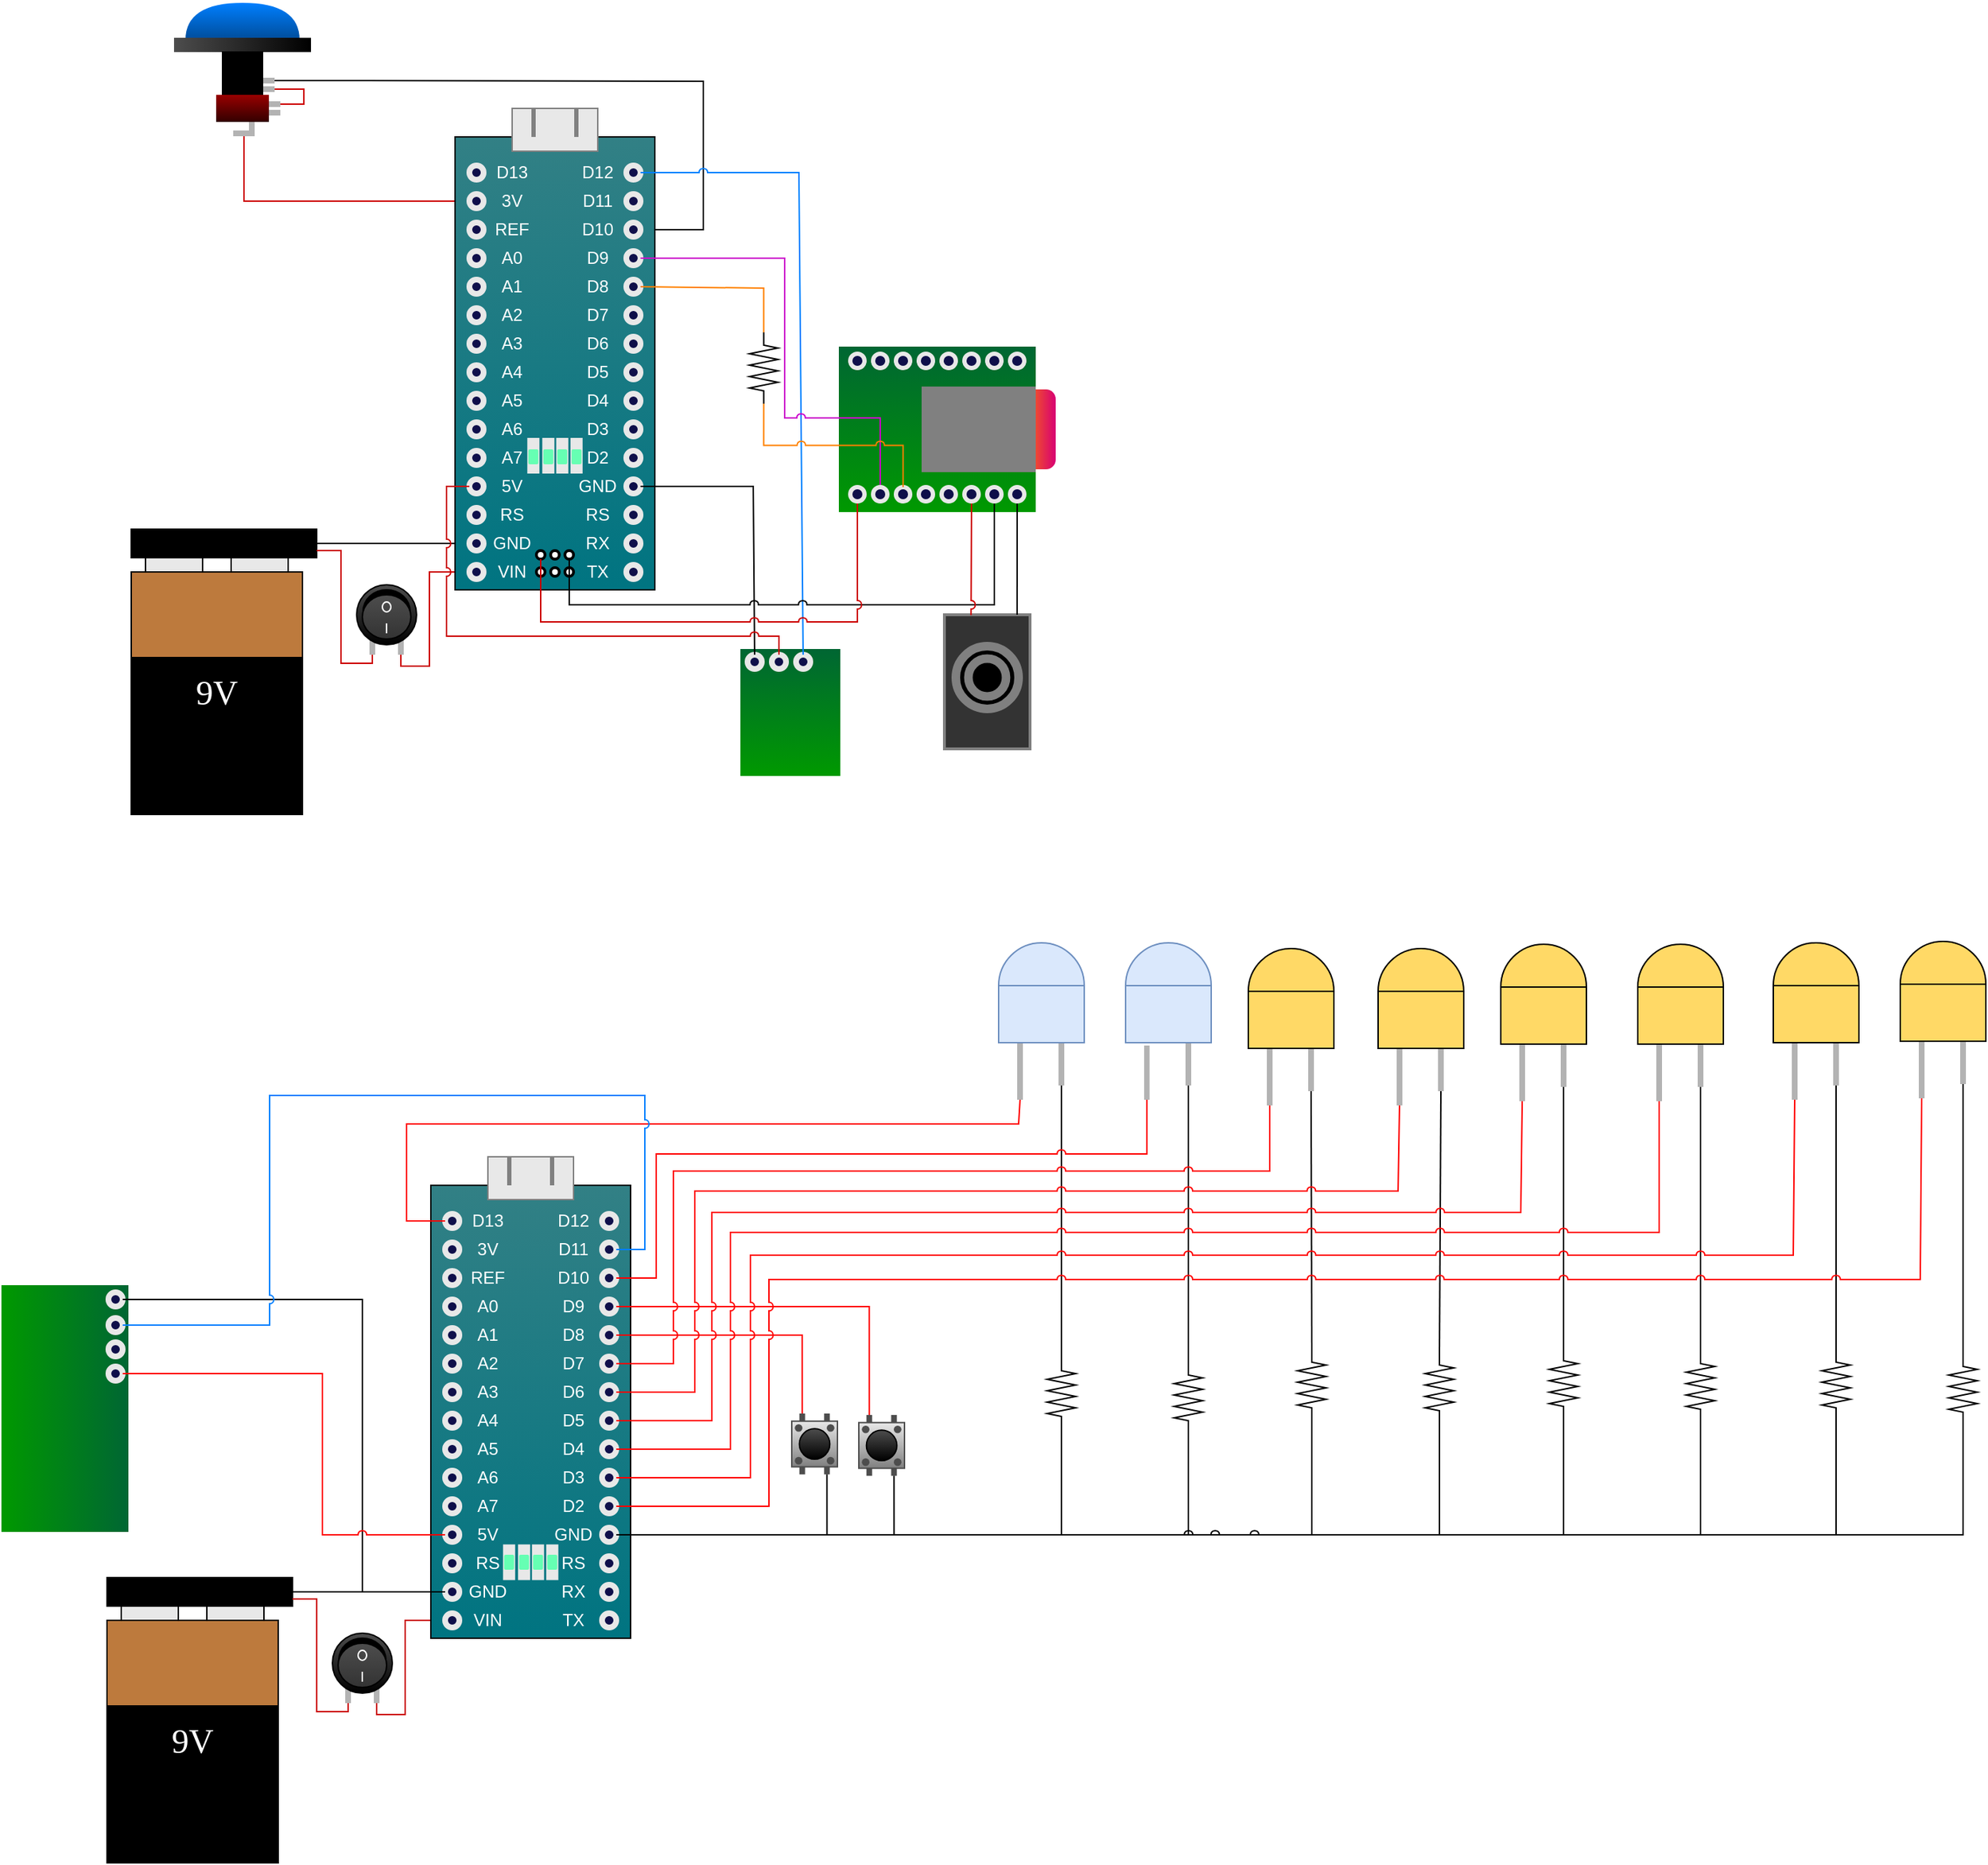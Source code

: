 <mxfile>
    <diagram name="Page-1" id="f0v8lTxLfie4X3GOy0ia">
        <mxGraphModel dx="520" dy="208" grid="0" gridSize="10" guides="1" tooltips="1" connect="1" arrows="1" fold="1" page="0" pageScale="1" pageWidth="1600" pageHeight="1200" math="0" shadow="0">
            <root>
                <mxCell id="0"/>
                <mxCell id="1" parent="0"/>
                <mxCell id="6N2g55wu91nxoUrMsZoq-104" value="" style="group" parent="1" vertex="1" connectable="0">
                    <mxGeometry x="32" y="401" width="130" height="200" as="geometry"/>
                </mxCell>
                <mxCell id="6N2g55wu91nxoUrMsZoq-105" value="&lt;font face=&quot;Lucida Console&quot; style=&quot;font-size: 24px;&quot; color=&quot;#ffffff&quot;&gt;9V&lt;/font&gt;" style="rounded=0;whiteSpace=wrap;html=1;fillColor=#000000;" parent="6N2g55wu91nxoUrMsZoq-104" vertex="1">
                    <mxGeometry y="30" width="120" height="170" as="geometry"/>
                </mxCell>
                <mxCell id="6N2g55wu91nxoUrMsZoq-106" value="" style="rounded=0;whiteSpace=wrap;html=1;fillColor=#bd7a3d;" parent="6N2g55wu91nxoUrMsZoq-104" vertex="1">
                    <mxGeometry y="30" width="120" height="60" as="geometry"/>
                </mxCell>
                <mxCell id="6N2g55wu91nxoUrMsZoq-107" value="" style="rounded=0;whiteSpace=wrap;html=1;strokeColor=default;fillColor=#E8E8E8;" parent="6N2g55wu91nxoUrMsZoq-104" vertex="1">
                    <mxGeometry x="10" y="20" width="40" height="10" as="geometry"/>
                </mxCell>
                <mxCell id="6N2g55wu91nxoUrMsZoq-108" value="" style="rounded=0;whiteSpace=wrap;html=1;strokeColor=default;fillColor=#E8E8E8;" parent="6N2g55wu91nxoUrMsZoq-104" vertex="1">
                    <mxGeometry x="70" y="20" width="40" height="10" as="geometry"/>
                </mxCell>
                <mxCell id="6N2g55wu91nxoUrMsZoq-109" value="" style="rounded=0;whiteSpace=wrap;html=1;fillColor=#000000;" parent="6N2g55wu91nxoUrMsZoq-104" vertex="1">
                    <mxGeometry width="130" height="20" as="geometry"/>
                </mxCell>
                <mxCell id="6N2g55wu91nxoUrMsZoq-110" style="edgeStyle=orthogonalEdgeStyle;rounded=0;orthogonalLoop=1;jettySize=auto;html=1;endArrow=none;endFill=0;" parent="1" source="6N2g55wu91nxoUrMsZoq-109" target="6N2g55wu91nxoUrMsZoq-16" edge="1">
                    <mxGeometry relative="1" as="geometry"/>
                </mxCell>
                <mxCell id="6N2g55wu91nxoUrMsZoq-111" style="edgeStyle=orthogonalEdgeStyle;rounded=0;orthogonalLoop=1;jettySize=auto;html=1;strokeColor=#CC0000;endArrow=none;endFill=0;entryX=0.5;entryY=1;entryDx=0;entryDy=0;exitX=1;exitY=0.75;exitDx=0;exitDy=0;" parent="1" source="6N2g55wu91nxoUrMsZoq-109" target="6N2g55wu91nxoUrMsZoq-120" edge="1">
                    <mxGeometry relative="1" as="geometry">
                        <Array as="points">
                            <mxPoint x="179" y="416"/>
                            <mxPoint x="179" y="495"/>
                            <mxPoint x="201" y="495"/>
                        </Array>
                    </mxGeometry>
                </mxCell>
                <mxCell id="6N2g55wu91nxoUrMsZoq-122" value="" style="group" parent="1" vertex="1" connectable="0">
                    <mxGeometry x="190" y="440" width="42" height="49" as="geometry"/>
                </mxCell>
                <mxCell id="6N2g55wu91nxoUrMsZoq-121" value="" style="rounded=0;whiteSpace=wrap;html=1;fillColor=#B3B3B3;strokeColor=none;" parent="6N2g55wu91nxoUrMsZoq-122" vertex="1">
                    <mxGeometry x="29" y="38" width="4" height="11" as="geometry"/>
                </mxCell>
                <mxCell id="6N2g55wu91nxoUrMsZoq-120" value="" style="rounded=0;whiteSpace=wrap;html=1;fillColor=#B3B3B3;strokeColor=none;" parent="6N2g55wu91nxoUrMsZoq-122" vertex="1">
                    <mxGeometry x="9" y="38" width="4" height="11" as="geometry"/>
                </mxCell>
                <mxCell id="6N2g55wu91nxoUrMsZoq-112" value="" style="ellipse;whiteSpace=wrap;html=1;aspect=fixed;gradientColor=default;fillColor=#4D4D4D;" parent="6N2g55wu91nxoUrMsZoq-122" vertex="1">
                    <mxGeometry width="42" height="42" as="geometry"/>
                </mxCell>
                <mxCell id="6N2g55wu91nxoUrMsZoq-114" value="" style="ellipse;whiteSpace=wrap;html=1;fillColor=#000000;strokeColor=none;" parent="6N2g55wu91nxoUrMsZoq-122" vertex="1">
                    <mxGeometry x="4" y="3" width="34" height="31" as="geometry"/>
                </mxCell>
                <mxCell id="6N2g55wu91nxoUrMsZoq-113" value="" style="ellipse;whiteSpace=wrap;html=1;gradientColor=#333333;fillColor=#4D4D4D;" parent="6N2g55wu91nxoUrMsZoq-122" vertex="1">
                    <mxGeometry x="4" y="7" width="34" height="31" as="geometry"/>
                </mxCell>
                <mxCell id="6N2g55wu91nxoUrMsZoq-115" value="" style="ellipse;whiteSpace=wrap;html=1;strokeColor=#FFFFFF;fillColor=none;" parent="6N2g55wu91nxoUrMsZoq-122" vertex="1">
                    <mxGeometry x="18" y="12" width="6" height="7" as="geometry"/>
                </mxCell>
                <mxCell id="6N2g55wu91nxoUrMsZoq-116" value="" style="endArrow=none;html=1;rounded=0;strokeColor=#FFFFFF;" parent="6N2g55wu91nxoUrMsZoq-122" edge="1">
                    <mxGeometry width="50" height="50" relative="1" as="geometry">
                        <mxPoint x="20.94" y="34" as="sourcePoint"/>
                        <mxPoint x="20.94" y="27" as="targetPoint"/>
                    </mxGeometry>
                </mxCell>
                <mxCell id="6N2g55wu91nxoUrMsZoq-123" style="edgeStyle=orthogonalEdgeStyle;rounded=0;orthogonalLoop=1;jettySize=auto;html=1;strokeColor=#CC0000;" parent="1" source="6N2g55wu91nxoUrMsZoq-121" target="6N2g55wu91nxoUrMsZoq-17" edge="1">
                    <mxGeometry relative="1" as="geometry">
                        <Array as="points">
                            <mxPoint x="221" y="497"/>
                            <mxPoint x="241" y="497"/>
                            <mxPoint x="241" y="431"/>
                        </Array>
                    </mxGeometry>
                </mxCell>
                <mxCell id="6N2g55wu91nxoUrMsZoq-147" style="edgeStyle=orthogonalEdgeStyle;rounded=0;orthogonalLoop=1;jettySize=auto;html=1;endArrow=none;endFill=0;" parent="1" source="6N2g55wu91nxoUrMsZoq-142" target="6N2g55wu91nxoUrMsZoq-25" edge="1">
                    <mxGeometry relative="1" as="geometry">
                        <Array as="points">
                            <mxPoint x="178" y="87"/>
                            <mxPoint x="433" y="87"/>
                            <mxPoint x="433" y="191"/>
                        </Array>
                    </mxGeometry>
                </mxCell>
                <mxCell id="6N2g55wu91nxoUrMsZoq-148" value="" style="group" parent="1" vertex="1" connectable="0">
                    <mxGeometry x="62" y="30" width="96" height="95.5" as="geometry"/>
                </mxCell>
                <mxCell id="6N2g55wu91nxoUrMsZoq-135" value="" style="shape=or;whiteSpace=wrap;html=1;rotation=-90;strokeColor=none;fillColor=#007FFF;gradientColor=#004C99;gradientDirection=west;" parent="6N2g55wu91nxoUrMsZoq-148" vertex="1">
                    <mxGeometry x="35" y="-25" width="26" height="80" as="geometry"/>
                </mxCell>
                <mxCell id="6N2g55wu91nxoUrMsZoq-136" value="" style="rounded=0;whiteSpace=wrap;html=1;fillColor=#4D4D4D;gradientColor=default;gradientDirection=east;strokeColor=none;" parent="6N2g55wu91nxoUrMsZoq-148" vertex="1">
                    <mxGeometry y="26.5" width="96" height="10" as="geometry"/>
                </mxCell>
                <mxCell id="6N2g55wu91nxoUrMsZoq-138" value="" style="rounded=0;whiteSpace=wrap;html=1;fillColor=#000000;" parent="6N2g55wu91nxoUrMsZoq-148" vertex="1">
                    <mxGeometry x="34" y="36.5" width="28" height="30" as="geometry"/>
                </mxCell>
                <mxCell id="6N2g55wu91nxoUrMsZoq-139" value="" style="rounded=0;whiteSpace=wrap;html=1;fillColor=#990000;gradientColor=#330000;strokeColor=none;" parent="6N2g55wu91nxoUrMsZoq-148" vertex="1">
                    <mxGeometry x="29.5" y="66.5" width="37" height="19" as="geometry"/>
                </mxCell>
                <mxCell id="6N2g55wu91nxoUrMsZoq-140" value="" style="rounded=0;whiteSpace=wrap;html=1;fillColor=#B3B3B3;strokeColor=none;" parent="6N2g55wu91nxoUrMsZoq-148" vertex="1">
                    <mxGeometry x="52.5" y="85.5" width="4" height="8" as="geometry"/>
                </mxCell>
                <mxCell id="6N2g55wu91nxoUrMsZoq-141" value="" style="rounded=0;whiteSpace=wrap;html=1;fillColor=#B3B3B3;strokeColor=none;rotation=90;" parent="6N2g55wu91nxoUrMsZoq-148" vertex="1">
                    <mxGeometry x="47" y="86" width="4" height="15" as="geometry"/>
                </mxCell>
                <mxCell id="6N2g55wu91nxoUrMsZoq-142" value="" style="rounded=0;whiteSpace=wrap;html=1;fillColor=#B3B3B3;strokeColor=none;rotation=90;" parent="6N2g55wu91nxoUrMsZoq-148" vertex="1">
                    <mxGeometry x="64.5" y="52.5" width="4" height="8" as="geometry"/>
                </mxCell>
                <mxCell id="6N2g55wu91nxoUrMsZoq-150" style="edgeStyle=orthogonalEdgeStyle;rounded=0;orthogonalLoop=1;jettySize=auto;html=1;entryX=0.5;entryY=0;entryDx=0;entryDy=0;strokeColor=#CC0000;endArrow=none;endFill=0;" parent="6N2g55wu91nxoUrMsZoq-148" source="6N2g55wu91nxoUrMsZoq-143" target="6N2g55wu91nxoUrMsZoq-144" edge="1">
                    <mxGeometry relative="1" as="geometry">
                        <Array as="points">
                            <mxPoint x="91" y="63"/>
                            <mxPoint x="91" y="73"/>
                        </Array>
                    </mxGeometry>
                </mxCell>
                <mxCell id="6N2g55wu91nxoUrMsZoq-143" value="" style="rounded=0;whiteSpace=wrap;html=1;fillColor=#B3B3B3;strokeColor=none;rotation=90;" parent="6N2g55wu91nxoUrMsZoq-148" vertex="1">
                    <mxGeometry x="64.5" y="58.5" width="4" height="8" as="geometry"/>
                </mxCell>
                <mxCell id="6N2g55wu91nxoUrMsZoq-144" value="" style="rounded=0;whiteSpace=wrap;html=1;fillColor=#B3B3B3;strokeColor=none;rotation=90;" parent="6N2g55wu91nxoUrMsZoq-148" vertex="1">
                    <mxGeometry x="68.5" y="69" width="4" height="8" as="geometry"/>
                </mxCell>
                <mxCell id="6N2g55wu91nxoUrMsZoq-145" value="" style="rounded=0;whiteSpace=wrap;html=1;fillColor=#B3B3B3;strokeColor=none;rotation=90;" parent="6N2g55wu91nxoUrMsZoq-148" vertex="1">
                    <mxGeometry x="68.5" y="75" width="4" height="8" as="geometry"/>
                </mxCell>
                <mxCell id="6N2g55wu91nxoUrMsZoq-151" style="edgeStyle=orthogonalEdgeStyle;rounded=0;orthogonalLoop=1;jettySize=auto;html=1;endArrow=none;endFill=0;strokeColor=#CC0000;" parent="1" source="6N2g55wu91nxoUrMsZoq-141" target="6N2g55wu91nxoUrMsZoq-7" edge="1">
                    <mxGeometry relative="1" as="geometry">
                        <Array as="points">
                            <mxPoint x="111" y="171"/>
                        </Array>
                    </mxGeometry>
                </mxCell>
                <mxCell id="6N2g55wu91nxoUrMsZoq-163" value="" style="group" parent="1" vertex="1" connectable="0">
                    <mxGeometry x="259" y="106" width="140" height="337.5" as="geometry"/>
                </mxCell>
                <mxCell id="5" value="" style="rounded=0;whiteSpace=wrap;html=1;strokeColor=none;fillColor=#E8E8E8;rotation=90;" vertex="1" parent="6N2g55wu91nxoUrMsZoq-163">
                    <mxGeometry x="72.63" y="279.25" width="25" height="8.5" as="geometry"/>
                </mxCell>
                <mxCell id="6N2g55wu91nxoUrMsZoq-3" value="" style="endArrow=none;html=1;rounded=0;entryX=0;entryY=0.75;entryDx=0;entryDy=0;strokeColor=#808080;strokeWidth=3;" parent="6N2g55wu91nxoUrMsZoq-163" target="6N2g55wu91nxoUrMsZoq-5" edge="1">
                    <mxGeometry width="50" height="50" relative="1" as="geometry">
                        <mxPoint x="55" y="20" as="sourcePoint"/>
                        <mxPoint x="100" y="20" as="targetPoint"/>
                    </mxGeometry>
                </mxCell>
                <mxCell id="6N2g55wu91nxoUrMsZoq-4" value="" style="rounded=0;whiteSpace=wrap;html=1;fillColor=#328085;rotation=90;container=0;gradientColor=#007481;gradientDirection=east;" parent="6N2g55wu91nxoUrMsZoq-163" vertex="1">
                    <mxGeometry x="-88.75" y="108.75" width="317.5" height="140" as="geometry"/>
                </mxCell>
                <mxCell id="6N2g55wu91nxoUrMsZoq-5" value="" style="rounded=0;whiteSpace=wrap;html=1;fillColor=#E8E8E8;rotation=90;strokeColor=#808080;container=0;" parent="6N2g55wu91nxoUrMsZoq-163" vertex="1">
                    <mxGeometry x="55" y="-15" width="30" height="60" as="geometry"/>
                </mxCell>
                <mxCell id="6N2g55wu91nxoUrMsZoq-6" value="" style="ellipse;whiteSpace=wrap;html=1;aspect=fixed;strokeColor=#E8E8E8;fillColor=#0F0F4A;strokeWidth=4;rotation=90;container=0;" parent="6N2g55wu91nxoUrMsZoq-163" vertex="1">
                    <mxGeometry x="10" y="40" width="10" height="10" as="geometry"/>
                </mxCell>
                <mxCell id="6N2g55wu91nxoUrMsZoq-7" value="" style="ellipse;whiteSpace=wrap;html=1;aspect=fixed;strokeColor=#E8E8E8;fillColor=#0F0F4A;strokeWidth=4;rotation=90;container=0;" parent="6N2g55wu91nxoUrMsZoq-163" vertex="1">
                    <mxGeometry x="10" y="60" width="10" height="10" as="geometry"/>
                </mxCell>
                <mxCell id="6N2g55wu91nxoUrMsZoq-8" value="" style="ellipse;whiteSpace=wrap;html=1;aspect=fixed;strokeColor=#E8E8E8;fillColor=#0F0F4A;strokeWidth=4;rotation=90;container=0;" parent="6N2g55wu91nxoUrMsZoq-163" vertex="1">
                    <mxGeometry x="10" y="80" width="10" height="10" as="geometry"/>
                </mxCell>
                <mxCell id="6N2g55wu91nxoUrMsZoq-9" value="" style="ellipse;whiteSpace=wrap;html=1;aspect=fixed;strokeColor=#E8E8E8;fillColor=#0F0F4A;strokeWidth=4;rotation=90;container=0;" parent="6N2g55wu91nxoUrMsZoq-163" vertex="1">
                    <mxGeometry x="10" y="100" width="10" height="10" as="geometry"/>
                </mxCell>
                <mxCell id="6N2g55wu91nxoUrMsZoq-11" value="" style="ellipse;whiteSpace=wrap;html=1;aspect=fixed;strokeColor=#E8E8E8;fillColor=#0F0F4A;strokeWidth=4;rotation=90;container=0;" parent="6N2g55wu91nxoUrMsZoq-163" vertex="1">
                    <mxGeometry x="10" y="120" width="10" height="10" as="geometry"/>
                </mxCell>
                <mxCell id="6N2g55wu91nxoUrMsZoq-12" value="" style="ellipse;whiteSpace=wrap;html=1;aspect=fixed;strokeColor=#E8E8E8;fillColor=#0F0F4A;strokeWidth=4;rotation=90;container=0;" parent="6N2g55wu91nxoUrMsZoq-163" vertex="1">
                    <mxGeometry x="10" y="140" width="10" height="10" as="geometry"/>
                </mxCell>
                <mxCell id="6N2g55wu91nxoUrMsZoq-13" value="" style="ellipse;whiteSpace=wrap;html=1;aspect=fixed;strokeColor=#E8E8E8;fillColor=#0F0F4A;strokeWidth=4;rotation=90;container=0;" parent="6N2g55wu91nxoUrMsZoq-163" vertex="1">
                    <mxGeometry x="10" y="160" width="10" height="10" as="geometry"/>
                </mxCell>
                <mxCell id="6N2g55wu91nxoUrMsZoq-14" value="" style="ellipse;whiteSpace=wrap;html=1;aspect=fixed;strokeColor=#E8E8E8;fillColor=#0F0F4A;strokeWidth=4;rotation=90;container=0;" parent="6N2g55wu91nxoUrMsZoq-163" vertex="1">
                    <mxGeometry x="10" y="180" width="10" height="10" as="geometry"/>
                </mxCell>
                <mxCell id="6N2g55wu91nxoUrMsZoq-15" value="" style="ellipse;whiteSpace=wrap;html=1;aspect=fixed;strokeColor=#E8E8E8;fillColor=#0F0F4A;strokeWidth=4;rotation=90;container=0;" parent="6N2g55wu91nxoUrMsZoq-163" vertex="1">
                    <mxGeometry x="10" y="280" width="10" height="10" as="geometry"/>
                </mxCell>
                <mxCell id="6N2g55wu91nxoUrMsZoq-16" value="" style="ellipse;whiteSpace=wrap;html=1;aspect=fixed;strokeColor=#E8E8E8;fillColor=#0F0F4A;strokeWidth=4;rotation=90;container=0;" parent="6N2g55wu91nxoUrMsZoq-163" vertex="1">
                    <mxGeometry x="10" y="300" width="10" height="10" as="geometry"/>
                </mxCell>
                <mxCell id="6N2g55wu91nxoUrMsZoq-17" value="" style="ellipse;whiteSpace=wrap;html=1;aspect=fixed;strokeColor=#E8E8E8;fillColor=#0F0F4A;strokeWidth=4;rotation=90;container=0;" parent="6N2g55wu91nxoUrMsZoq-163" vertex="1">
                    <mxGeometry x="10" y="320" width="10" height="10" as="geometry"/>
                </mxCell>
                <mxCell id="6N2g55wu91nxoUrMsZoq-19" value="" style="ellipse;whiteSpace=wrap;html=1;aspect=fixed;strokeColor=#E8E8E8;fillColor=#0F0F4A;strokeWidth=4;rotation=90;container=0;" parent="6N2g55wu91nxoUrMsZoq-163" vertex="1">
                    <mxGeometry x="10" y="260" width="10" height="10" as="geometry"/>
                </mxCell>
                <mxCell id="6N2g55wu91nxoUrMsZoq-20" value="" style="ellipse;whiteSpace=wrap;html=1;aspect=fixed;strokeColor=#E8E8E8;fillColor=#0F0F4A;strokeWidth=4;rotation=90;container=0;" parent="6N2g55wu91nxoUrMsZoq-163" vertex="1">
                    <mxGeometry x="10" y="240" width="10" height="10" as="geometry"/>
                </mxCell>
                <mxCell id="6N2g55wu91nxoUrMsZoq-21" value="" style="ellipse;whiteSpace=wrap;html=1;aspect=fixed;strokeColor=#E8E8E8;fillColor=#0F0F4A;strokeWidth=4;rotation=90;container=0;" parent="6N2g55wu91nxoUrMsZoq-163" vertex="1">
                    <mxGeometry x="10" y="220" width="10" height="10" as="geometry"/>
                </mxCell>
                <mxCell id="6N2g55wu91nxoUrMsZoq-22" value="" style="ellipse;whiteSpace=wrap;html=1;aspect=fixed;strokeColor=#E8E8E8;fillColor=#0F0F4A;strokeWidth=4;rotation=90;container=0;" parent="6N2g55wu91nxoUrMsZoq-163" vertex="1">
                    <mxGeometry x="10" y="200" width="10" height="10" as="geometry"/>
                </mxCell>
                <mxCell id="6N2g55wu91nxoUrMsZoq-23" value="" style="ellipse;whiteSpace=wrap;html=1;aspect=fixed;strokeColor=#E8E8E8;fillColor=#0F0F4A;strokeWidth=4;rotation=90;container=0;" parent="6N2g55wu91nxoUrMsZoq-163" vertex="1">
                    <mxGeometry x="120" y="40" width="10" height="10" as="geometry"/>
                </mxCell>
                <mxCell id="6N2g55wu91nxoUrMsZoq-24" value="" style="ellipse;whiteSpace=wrap;html=1;aspect=fixed;strokeColor=#E8E8E8;fillColor=#0F0F4A;strokeWidth=4;rotation=90;container=0;" parent="6N2g55wu91nxoUrMsZoq-163" vertex="1">
                    <mxGeometry x="120" y="60" width="10" height="10" as="geometry"/>
                </mxCell>
                <mxCell id="6N2g55wu91nxoUrMsZoq-25" value="" style="ellipse;whiteSpace=wrap;html=1;aspect=fixed;strokeColor=#E8E8E8;fillColor=#0F0F4A;strokeWidth=4;rotation=90;container=0;" parent="6N2g55wu91nxoUrMsZoq-163" vertex="1">
                    <mxGeometry x="120" y="80" width="10" height="10" as="geometry"/>
                </mxCell>
                <mxCell id="6N2g55wu91nxoUrMsZoq-27" value="" style="ellipse;whiteSpace=wrap;html=1;aspect=fixed;strokeColor=#E8E8E8;fillColor=#0F0F4A;strokeWidth=4;rotation=90;container=0;" parent="6N2g55wu91nxoUrMsZoq-163" vertex="1">
                    <mxGeometry x="120" y="100" width="10" height="10" as="geometry"/>
                </mxCell>
                <mxCell id="6N2g55wu91nxoUrMsZoq-29" value="" style="ellipse;whiteSpace=wrap;html=1;aspect=fixed;strokeColor=#E8E8E8;fillColor=#0F0F4A;strokeWidth=4;rotation=90;container=0;" parent="6N2g55wu91nxoUrMsZoq-163" vertex="1">
                    <mxGeometry x="120" y="120" width="10" height="10" as="geometry"/>
                </mxCell>
                <mxCell id="6N2g55wu91nxoUrMsZoq-30" value="" style="ellipse;whiteSpace=wrap;html=1;aspect=fixed;strokeColor=#E8E8E8;fillColor=#0F0F4A;strokeWidth=4;rotation=90;container=0;" parent="6N2g55wu91nxoUrMsZoq-163" vertex="1">
                    <mxGeometry x="120" y="140" width="10" height="10" as="geometry"/>
                </mxCell>
                <mxCell id="6N2g55wu91nxoUrMsZoq-31" value="" style="ellipse;whiteSpace=wrap;html=1;aspect=fixed;strokeColor=#E8E8E8;fillColor=#0F0F4A;strokeWidth=4;rotation=90;container=0;" parent="6N2g55wu91nxoUrMsZoq-163" vertex="1">
                    <mxGeometry x="120" y="160" width="10" height="10" as="geometry"/>
                </mxCell>
                <mxCell id="6N2g55wu91nxoUrMsZoq-32" value="" style="ellipse;whiteSpace=wrap;html=1;aspect=fixed;strokeColor=#E8E8E8;fillColor=#0F0F4A;strokeWidth=4;rotation=90;container=0;" parent="6N2g55wu91nxoUrMsZoq-163" vertex="1">
                    <mxGeometry x="120" y="180" width="10" height="10" as="geometry"/>
                </mxCell>
                <mxCell id="6N2g55wu91nxoUrMsZoq-33" value="" style="ellipse;whiteSpace=wrap;html=1;aspect=fixed;strokeColor=#E8E8E8;fillColor=#0F0F4A;strokeWidth=4;rotation=90;container=0;" parent="6N2g55wu91nxoUrMsZoq-163" vertex="1">
                    <mxGeometry x="120" y="200" width="10" height="10" as="geometry"/>
                </mxCell>
                <mxCell id="6N2g55wu91nxoUrMsZoq-34" value="" style="ellipse;whiteSpace=wrap;html=1;aspect=fixed;strokeColor=#E8E8E8;fillColor=#0F0F4A;strokeWidth=4;rotation=90;container=0;" parent="6N2g55wu91nxoUrMsZoq-163" vertex="1">
                    <mxGeometry x="120" y="220" width="10" height="10" as="geometry"/>
                </mxCell>
                <mxCell id="6N2g55wu91nxoUrMsZoq-35" value="" style="ellipse;whiteSpace=wrap;html=1;aspect=fixed;strokeColor=#E8E8E8;fillColor=#0F0F4A;strokeWidth=4;rotation=90;container=0;" parent="6N2g55wu91nxoUrMsZoq-163" vertex="1">
                    <mxGeometry x="120" y="240" width="10" height="10" as="geometry"/>
                </mxCell>
                <mxCell id="6N2g55wu91nxoUrMsZoq-42" value="" style="ellipse;whiteSpace=wrap;html=1;aspect=fixed;strokeColor=#E8E8E8;fillColor=#0F0F4A;strokeWidth=4;rotation=90;container=0;" parent="6N2g55wu91nxoUrMsZoq-163" vertex="1">
                    <mxGeometry x="120" y="260" width="10" height="10" as="geometry"/>
                </mxCell>
                <mxCell id="6N2g55wu91nxoUrMsZoq-43" value="" style="ellipse;whiteSpace=wrap;html=1;aspect=fixed;strokeColor=#E8E8E8;fillColor=#0F0F4A;strokeWidth=4;rotation=90;container=0;" parent="6N2g55wu91nxoUrMsZoq-163" vertex="1">
                    <mxGeometry x="120" y="280" width="10" height="10" as="geometry"/>
                </mxCell>
                <mxCell id="6N2g55wu91nxoUrMsZoq-44" value="" style="ellipse;whiteSpace=wrap;html=1;aspect=fixed;strokeColor=#E8E8E8;fillColor=#0F0F4A;strokeWidth=4;rotation=90;container=0;" parent="6N2g55wu91nxoUrMsZoq-163" vertex="1">
                    <mxGeometry x="120" y="300" width="10" height="10" as="geometry"/>
                </mxCell>
                <mxCell id="6N2g55wu91nxoUrMsZoq-45" value="" style="ellipse;whiteSpace=wrap;html=1;aspect=fixed;strokeColor=#E8E8E8;fillColor=#0F0F4A;strokeWidth=4;rotation=90;container=0;" parent="6N2g55wu91nxoUrMsZoq-163" vertex="1">
                    <mxGeometry x="120" y="320" width="10" height="10" as="geometry"/>
                </mxCell>
                <mxCell id="6N2g55wu91nxoUrMsZoq-48" value="" style="endArrow=none;html=1;rounded=0;entryX=0;entryY=0.75;entryDx=0;entryDy=0;strokeColor=#808080;strokeWidth=3;" parent="6N2g55wu91nxoUrMsZoq-163" edge="1">
                    <mxGeometry width="50" height="50" relative="1" as="geometry">
                        <mxPoint x="85" y="20" as="sourcePoint"/>
                        <mxPoint x="85" as="targetPoint"/>
                    </mxGeometry>
                </mxCell>
                <mxCell id="6N2g55wu91nxoUrMsZoq-49" value="D13" style="text;html=1;align=center;verticalAlign=middle;whiteSpace=wrap;rounded=0;fontColor=#FFFFFF;container=0;" parent="6N2g55wu91nxoUrMsZoq-163" vertex="1">
                    <mxGeometry x="25" y="40" width="30" height="10" as="geometry"/>
                </mxCell>
                <mxCell id="6N2g55wu91nxoUrMsZoq-50" value="3V" style="text;html=1;align=center;verticalAlign=middle;whiteSpace=wrap;rounded=0;fontColor=#FFFFFF;container=0;" parent="6N2g55wu91nxoUrMsZoq-163" vertex="1">
                    <mxGeometry x="25" y="60" width="30" height="10" as="geometry"/>
                </mxCell>
                <mxCell id="6N2g55wu91nxoUrMsZoq-51" value="REF" style="text;html=1;align=center;verticalAlign=middle;whiteSpace=wrap;rounded=0;fontColor=#FFFFFF;container=0;" parent="6N2g55wu91nxoUrMsZoq-163" vertex="1">
                    <mxGeometry x="25" y="80" width="30" height="10" as="geometry"/>
                </mxCell>
                <mxCell id="6N2g55wu91nxoUrMsZoq-52" value="A0" style="text;html=1;align=center;verticalAlign=middle;whiteSpace=wrap;rounded=0;fontColor=#FFFFFF;container=0;" parent="6N2g55wu91nxoUrMsZoq-163" vertex="1">
                    <mxGeometry x="25" y="100" width="30" height="10" as="geometry"/>
                </mxCell>
                <mxCell id="6N2g55wu91nxoUrMsZoq-53" value="A1" style="text;html=1;align=center;verticalAlign=middle;whiteSpace=wrap;rounded=0;fontColor=#FFFFFF;container=0;" parent="6N2g55wu91nxoUrMsZoq-163" vertex="1">
                    <mxGeometry x="25" y="120" width="30" height="10" as="geometry"/>
                </mxCell>
                <mxCell id="6N2g55wu91nxoUrMsZoq-54" value="A2" style="text;html=1;align=center;verticalAlign=middle;whiteSpace=wrap;rounded=0;fontColor=#FFFFFF;container=0;" parent="6N2g55wu91nxoUrMsZoq-163" vertex="1">
                    <mxGeometry x="25" y="140" width="30" height="10" as="geometry"/>
                </mxCell>
                <mxCell id="6N2g55wu91nxoUrMsZoq-55" value="A3" style="text;html=1;align=center;verticalAlign=middle;whiteSpace=wrap;rounded=0;fontColor=#FFFFFF;container=0;" parent="6N2g55wu91nxoUrMsZoq-163" vertex="1">
                    <mxGeometry x="25" y="160" width="30" height="10" as="geometry"/>
                </mxCell>
                <mxCell id="6N2g55wu91nxoUrMsZoq-56" value="A4" style="text;html=1;align=center;verticalAlign=middle;whiteSpace=wrap;rounded=0;fontColor=#FFFFFF;container=0;" parent="6N2g55wu91nxoUrMsZoq-163" vertex="1">
                    <mxGeometry x="25" y="180" width="30" height="10" as="geometry"/>
                </mxCell>
                <mxCell id="6N2g55wu91nxoUrMsZoq-57" value="RS" style="text;html=1;align=center;verticalAlign=middle;whiteSpace=wrap;rounded=0;fontColor=#FFFFFF;container=0;" parent="6N2g55wu91nxoUrMsZoq-163" vertex="1">
                    <mxGeometry x="25" y="280" width="30" height="10" as="geometry"/>
                </mxCell>
                <mxCell id="6N2g55wu91nxoUrMsZoq-58" value="A5" style="text;html=1;align=center;verticalAlign=middle;whiteSpace=wrap;rounded=0;fontColor=#FFFFFF;container=0;" parent="6N2g55wu91nxoUrMsZoq-163" vertex="1">
                    <mxGeometry x="25" y="200" width="30" height="10" as="geometry"/>
                </mxCell>
                <mxCell id="6N2g55wu91nxoUrMsZoq-59" value="5V" style="text;html=1;align=center;verticalAlign=middle;whiteSpace=wrap;rounded=0;fontColor=#FFFFFF;container=0;" parent="6N2g55wu91nxoUrMsZoq-163" vertex="1">
                    <mxGeometry x="25" y="260" width="30" height="10" as="geometry"/>
                </mxCell>
                <mxCell id="6N2g55wu91nxoUrMsZoq-60" value="VIN" style="text;html=1;align=center;verticalAlign=middle;whiteSpace=wrap;rounded=0;fontColor=#FFFFFF;container=0;" parent="6N2g55wu91nxoUrMsZoq-163" vertex="1">
                    <mxGeometry x="25" y="320" width="30" height="10" as="geometry"/>
                </mxCell>
                <mxCell id="6N2g55wu91nxoUrMsZoq-62" value="GND" style="text;html=1;align=center;verticalAlign=middle;whiteSpace=wrap;rounded=0;fontColor=#FFFFFF;container=0;" parent="6N2g55wu91nxoUrMsZoq-163" vertex="1">
                    <mxGeometry x="25" y="300" width="30" height="10" as="geometry"/>
                </mxCell>
                <mxCell id="6N2g55wu91nxoUrMsZoq-69" value="TX" style="text;html=1;align=center;verticalAlign=middle;whiteSpace=wrap;rounded=0;fontColor=#FFFFFF;container=0;" parent="6N2g55wu91nxoUrMsZoq-163" vertex="1">
                    <mxGeometry x="85" y="320" width="30" height="10" as="geometry"/>
                </mxCell>
                <mxCell id="6N2g55wu91nxoUrMsZoq-70" value="RX" style="text;html=1;align=center;verticalAlign=middle;whiteSpace=wrap;rounded=0;fontColor=#FFFFFF;container=0;" parent="6N2g55wu91nxoUrMsZoq-163" vertex="1">
                    <mxGeometry x="85" y="300" width="30" height="10" as="geometry"/>
                </mxCell>
                <mxCell id="6N2g55wu91nxoUrMsZoq-71" value="RS" style="text;html=1;align=center;verticalAlign=middle;whiteSpace=wrap;rounded=0;fontColor=#FFFFFF;container=0;" parent="6N2g55wu91nxoUrMsZoq-163" vertex="1">
                    <mxGeometry x="85" y="280" width="30" height="10" as="geometry"/>
                </mxCell>
                <mxCell id="6N2g55wu91nxoUrMsZoq-72" value="GND" style="text;html=1;align=center;verticalAlign=middle;whiteSpace=wrap;rounded=0;fontColor=#FFFFFF;container=0;" parent="6N2g55wu91nxoUrMsZoq-163" vertex="1">
                    <mxGeometry x="85" y="260" width="30" height="10" as="geometry"/>
                </mxCell>
                <mxCell id="6N2g55wu91nxoUrMsZoq-73" value="D4" style="text;html=1;align=center;verticalAlign=middle;whiteSpace=wrap;rounded=0;fontColor=#FFFFFF;container=0;" parent="6N2g55wu91nxoUrMsZoq-163" vertex="1">
                    <mxGeometry x="85" y="200" width="30" height="10" as="geometry"/>
                </mxCell>
                <mxCell id="6N2g55wu91nxoUrMsZoq-74" value="D5" style="text;html=1;align=center;verticalAlign=middle;whiteSpace=wrap;rounded=0;fontColor=#FFFFFF;container=0;" parent="6N2g55wu91nxoUrMsZoq-163" vertex="1">
                    <mxGeometry x="85" y="180" width="30" height="10" as="geometry"/>
                </mxCell>
                <mxCell id="6N2g55wu91nxoUrMsZoq-75" value="D6" style="text;html=1;align=center;verticalAlign=middle;whiteSpace=wrap;rounded=0;fontColor=#FFFFFF;container=0;" parent="6N2g55wu91nxoUrMsZoq-163" vertex="1">
                    <mxGeometry x="85" y="160" width="30" height="10" as="geometry"/>
                </mxCell>
                <mxCell id="6N2g55wu91nxoUrMsZoq-76" value="D7" style="text;html=1;align=center;verticalAlign=middle;whiteSpace=wrap;rounded=0;fontColor=#FFFFFF;container=0;" parent="6N2g55wu91nxoUrMsZoq-163" vertex="1">
                    <mxGeometry x="85" y="140" width="30" height="10" as="geometry"/>
                </mxCell>
                <mxCell id="6N2g55wu91nxoUrMsZoq-77" value="D8" style="text;html=1;align=center;verticalAlign=middle;whiteSpace=wrap;rounded=0;fontColor=#FFFFFF;container=0;" parent="6N2g55wu91nxoUrMsZoq-163" vertex="1">
                    <mxGeometry x="85" y="120" width="30" height="10" as="geometry"/>
                </mxCell>
                <mxCell id="6N2g55wu91nxoUrMsZoq-78" value="D9" style="text;html=1;align=center;verticalAlign=middle;whiteSpace=wrap;rounded=0;fontColor=#FFFFFF;container=0;" parent="6N2g55wu91nxoUrMsZoq-163" vertex="1">
                    <mxGeometry x="85" y="100" width="30" height="10" as="geometry"/>
                </mxCell>
                <mxCell id="6N2g55wu91nxoUrMsZoq-79" value="D10" style="text;html=1;align=center;verticalAlign=middle;whiteSpace=wrap;rounded=0;fontColor=#FFFFFF;container=0;" parent="6N2g55wu91nxoUrMsZoq-163" vertex="1">
                    <mxGeometry x="85" y="80" width="30" height="10" as="geometry"/>
                </mxCell>
                <mxCell id="6N2g55wu91nxoUrMsZoq-80" value="D11" style="text;html=1;align=center;verticalAlign=middle;whiteSpace=wrap;rounded=0;fontColor=#FFFFFF;container=0;" parent="6N2g55wu91nxoUrMsZoq-163" vertex="1">
                    <mxGeometry x="85" y="60" width="30" height="10" as="geometry"/>
                </mxCell>
                <mxCell id="6N2g55wu91nxoUrMsZoq-81" value="D12" style="text;html=1;align=center;verticalAlign=middle;whiteSpace=wrap;rounded=0;fontColor=#FFFFFF;container=0;" parent="6N2g55wu91nxoUrMsZoq-163" vertex="1">
                    <mxGeometry x="85" y="40" width="30" height="10" as="geometry"/>
                </mxCell>
                <mxCell id="6N2g55wu91nxoUrMsZoq-82" value="D2" style="text;html=1;align=center;verticalAlign=middle;whiteSpace=wrap;rounded=0;fontColor=#FFFFFF;container=0;" parent="6N2g55wu91nxoUrMsZoq-163" vertex="1">
                    <mxGeometry x="85" y="240" width="30" height="10" as="geometry"/>
                </mxCell>
                <mxCell id="6N2g55wu91nxoUrMsZoq-83" value="D3" style="text;html=1;align=center;verticalAlign=middle;whiteSpace=wrap;rounded=0;fontColor=#FFFFFF;container=0;" parent="6N2g55wu91nxoUrMsZoq-163" vertex="1">
                    <mxGeometry x="85" y="220" width="30" height="10" as="geometry"/>
                </mxCell>
                <mxCell id="6N2g55wu91nxoUrMsZoq-84" value="" style="endArrow=none;html=1;rounded=0;entryX=0;entryY=0.75;entryDx=0;entryDy=0;strokeColor=#808080;strokeWidth=3;" parent="6N2g55wu91nxoUrMsZoq-163" edge="1">
                    <mxGeometry width="50" height="50" relative="1" as="geometry">
                        <mxPoint x="55" y="20" as="sourcePoint"/>
                        <mxPoint x="55" as="targetPoint"/>
                    </mxGeometry>
                </mxCell>
                <mxCell id="6N2g55wu91nxoUrMsZoq-88" value="A6" style="text;html=1;align=center;verticalAlign=middle;whiteSpace=wrap;rounded=0;fontColor=#FFFFFF;container=0;" parent="6N2g55wu91nxoUrMsZoq-163" vertex="1">
                    <mxGeometry x="25" y="220" width="30" height="10" as="geometry"/>
                </mxCell>
                <mxCell id="6N2g55wu91nxoUrMsZoq-89" value="A7" style="text;html=1;align=center;verticalAlign=middle;whiteSpace=wrap;rounded=0;fontColor=#FFFFFF;container=0;" parent="6N2g55wu91nxoUrMsZoq-163" vertex="1">
                    <mxGeometry x="25" y="240" width="30" height="10" as="geometry"/>
                </mxCell>
                <mxCell id="9" value="" style="group" vertex="1" connectable="0" parent="6N2g55wu91nxoUrMsZoq-163">
                    <mxGeometry x="50.63" y="231" width="38.75" height="25" as="geometry"/>
                </mxCell>
                <mxCell id="6N2g55wu91nxoUrMsZoq-97" value="" style="rounded=0;whiteSpace=wrap;html=1;strokeColor=none;fillColor=#E8E8E8;rotation=90;" parent="9" vertex="1">
                    <mxGeometry x="22.0" y="8.25" width="25" height="8.5" as="geometry"/>
                </mxCell>
                <mxCell id="6N2g55wu91nxoUrMsZoq-96" value="" style="rounded=1;whiteSpace=wrap;html=1;strokeColor=none;fillColor=#66FFB3;rotation=90;" parent="9" vertex="1">
                    <mxGeometry x="29.24" y="9.75" width="10.5" height="7" as="geometry"/>
                </mxCell>
                <mxCell id="2" value="" style="rounded=0;whiteSpace=wrap;html=1;strokeColor=none;fillColor=#E8E8E8;rotation=90;" vertex="1" parent="9">
                    <mxGeometry x="-8.25" y="8.25" width="25" height="8.5" as="geometry"/>
                </mxCell>
                <mxCell id="3" value="" style="rounded=0;whiteSpace=wrap;html=1;strokeColor=none;fillColor=#E8E8E8;rotation=90;" vertex="1" parent="9">
                    <mxGeometry x="2.25" y="8.25" width="25" height="8.5" as="geometry"/>
                </mxCell>
                <mxCell id="4" value="" style="rounded=0;whiteSpace=wrap;html=1;strokeColor=none;fillColor=#E8E8E8;rotation=90;" vertex="1" parent="9">
                    <mxGeometry x="12" y="8.25" width="25" height="8.5" as="geometry"/>
                </mxCell>
                <mxCell id="6" value="" style="rounded=1;whiteSpace=wrap;html=1;strokeColor=none;fillColor=#66FFB3;rotation=90;" vertex="1" parent="9">
                    <mxGeometry x="-1.01" y="9.75" width="10.5" height="7" as="geometry"/>
                </mxCell>
                <mxCell id="7" value="" style="rounded=1;whiteSpace=wrap;html=1;strokeColor=none;fillColor=#66FFB3;rotation=90;" vertex="1" parent="9">
                    <mxGeometry x="9.49" y="9.75" width="10.5" height="7" as="geometry"/>
                </mxCell>
                <mxCell id="8" value="" style="rounded=1;whiteSpace=wrap;html=1;strokeColor=none;fillColor=#66FFB3;rotation=90;" vertex="1" parent="9">
                    <mxGeometry x="19.24" y="9.75" width="10.5" height="7" as="geometry"/>
                </mxCell>
                <mxCell id="11" value="" style="ellipse;whiteSpace=wrap;html=1;aspect=fixed;strokeWidth=2;" vertex="1" parent="6N2g55wu91nxoUrMsZoq-163">
                    <mxGeometry x="57" y="310" width="6" height="6" as="geometry"/>
                </mxCell>
                <mxCell id="12" value="" style="ellipse;whiteSpace=wrap;html=1;aspect=fixed;strokeWidth=2;" vertex="1" parent="6N2g55wu91nxoUrMsZoq-163">
                    <mxGeometry x="67" y="310" width="6" height="6" as="geometry"/>
                </mxCell>
                <mxCell id="13" value="" style="ellipse;whiteSpace=wrap;html=1;aspect=fixed;strokeWidth=2;" vertex="1" parent="6N2g55wu91nxoUrMsZoq-163">
                    <mxGeometry x="77" y="310" width="6" height="6" as="geometry"/>
                </mxCell>
                <mxCell id="14" value="" style="ellipse;whiteSpace=wrap;html=1;aspect=fixed;strokeWidth=2;" vertex="1" parent="6N2g55wu91nxoUrMsZoq-163">
                    <mxGeometry x="57" y="322" width="6" height="6" as="geometry"/>
                </mxCell>
                <mxCell id="15" value="" style="ellipse;whiteSpace=wrap;html=1;aspect=fixed;strokeWidth=2;" vertex="1" parent="6N2g55wu91nxoUrMsZoq-163">
                    <mxGeometry x="67" y="322" width="6" height="6" as="geometry"/>
                </mxCell>
                <mxCell id="16" value="" style="ellipse;whiteSpace=wrap;html=1;aspect=fixed;strokeWidth=2;" vertex="1" parent="6N2g55wu91nxoUrMsZoq-163">
                    <mxGeometry x="77" y="322" width="6" height="6" as="geometry"/>
                </mxCell>
                <mxCell id="6N2g55wu91nxoUrMsZoq-171" value="" style="group;rotation=-180;" parent="1" vertex="1" connectable="0">
                    <mxGeometry x="459" y="485" width="70" height="89" as="geometry"/>
                </mxCell>
                <mxCell id="6N2g55wu91nxoUrMsZoq-167" value="" style="rounded=0;whiteSpace=wrap;html=1;gradientColor=#006633;fillColor=#009900;strokeColor=none;rotation=-180;" parent="6N2g55wu91nxoUrMsZoq-171" vertex="1">
                    <mxGeometry width="70" height="89" as="geometry"/>
                </mxCell>
                <mxCell id="6N2g55wu91nxoUrMsZoq-168" value="" style="ellipse;whiteSpace=wrap;html=1;aspect=fixed;strokeColor=#E8E8E8;fillColor=#0F0F4A;strokeWidth=4;rotation=-90;container=0;" parent="6N2g55wu91nxoUrMsZoq-171" vertex="1">
                    <mxGeometry x="39" y="4" width="10" height="10" as="geometry"/>
                </mxCell>
                <mxCell id="6N2g55wu91nxoUrMsZoq-169" value="" style="ellipse;whiteSpace=wrap;html=1;aspect=fixed;strokeColor=#E8E8E8;fillColor=#0F0F4A;strokeWidth=4;rotation=-90;container=0;" parent="6N2g55wu91nxoUrMsZoq-171" vertex="1">
                    <mxGeometry x="22" y="4" width="10" height="10" as="geometry"/>
                </mxCell>
                <mxCell id="6N2g55wu91nxoUrMsZoq-170" value="" style="ellipse;whiteSpace=wrap;html=1;aspect=fixed;strokeColor=#E8E8E8;fillColor=#0F0F4A;strokeWidth=4;rotation=-90;container=0;" parent="6N2g55wu91nxoUrMsZoq-171" vertex="1">
                    <mxGeometry x="5" y="4" width="10" height="10" as="geometry"/>
                </mxCell>
                <mxCell id="6N2g55wu91nxoUrMsZoq-175" style="edgeStyle=orthogonalEdgeStyle;rounded=0;orthogonalLoop=1;jettySize=auto;html=1;endArrow=none;endFill=0;" parent="1" source="6N2g55wu91nxoUrMsZoq-170" target="6N2g55wu91nxoUrMsZoq-42" edge="1">
                    <mxGeometry relative="1" as="geometry">
                        <Array as="points">
                            <mxPoint x="468" y="371"/>
                        </Array>
                    </mxGeometry>
                </mxCell>
                <mxCell id="6N2g55wu91nxoUrMsZoq-173" style="edgeStyle=orthogonalEdgeStyle;rounded=0;orthogonalLoop=1;jettySize=auto;html=1;endArrow=none;endFill=0;strokeColor=#CC0000;jumpStyle=arc;exitX=1;exitY=0.5;exitDx=0;exitDy=0;" parent="1" source="6N2g55wu91nxoUrMsZoq-169" target="6N2g55wu91nxoUrMsZoq-19" edge="1">
                    <mxGeometry relative="1" as="geometry">
                        <Array as="points">
                            <mxPoint x="486" y="476"/>
                            <mxPoint x="253" y="476"/>
                            <mxPoint x="253" y="371"/>
                        </Array>
                        <mxPoint x="477" y="477" as="sourcePoint"/>
                    </mxGeometry>
                </mxCell>
                <mxCell id="6N2g55wu91nxoUrMsZoq-172" style="edgeStyle=orthogonalEdgeStyle;rounded=0;orthogonalLoop=1;jettySize=auto;html=1;strokeColor=#007FFF;endArrow=none;endFill=0;jumpStyle=arc;" parent="1" source="6N2g55wu91nxoUrMsZoq-168" target="6N2g55wu91nxoUrMsZoq-23" edge="1">
                    <mxGeometry relative="1" as="geometry">
                        <mxPoint x="547.286" y="161.429" as="targetPoint"/>
                        <Array as="points">
                            <mxPoint x="500" y="151"/>
                        </Array>
                    </mxGeometry>
                </mxCell>
                <mxCell id="NrSOS7HWTmHr_U7G-Utp-3" value="" style="group" parent="1" vertex="1" connectable="0">
                    <mxGeometry x="15" y="1136" width="130" height="200" as="geometry"/>
                </mxCell>
                <mxCell id="NrSOS7HWTmHr_U7G-Utp-4" value="&lt;font face=&quot;Lucida Console&quot; style=&quot;font-size: 24px;&quot; color=&quot;#ffffff&quot;&gt;9V&lt;/font&gt;" style="rounded=0;whiteSpace=wrap;html=1;fillColor=#000000;" parent="NrSOS7HWTmHr_U7G-Utp-3" vertex="1">
                    <mxGeometry y="30" width="120" height="170" as="geometry"/>
                </mxCell>
                <mxCell id="NrSOS7HWTmHr_U7G-Utp-5" value="" style="rounded=0;whiteSpace=wrap;html=1;fillColor=#bd7a3d;" parent="NrSOS7HWTmHr_U7G-Utp-3" vertex="1">
                    <mxGeometry y="30" width="120" height="60" as="geometry"/>
                </mxCell>
                <mxCell id="NrSOS7HWTmHr_U7G-Utp-6" value="" style="rounded=0;whiteSpace=wrap;html=1;strokeColor=default;fillColor=#E8E8E8;" parent="NrSOS7HWTmHr_U7G-Utp-3" vertex="1">
                    <mxGeometry x="10" y="20" width="40" height="10" as="geometry"/>
                </mxCell>
                <mxCell id="NrSOS7HWTmHr_U7G-Utp-7" value="" style="rounded=0;whiteSpace=wrap;html=1;strokeColor=default;fillColor=#E8E8E8;" parent="NrSOS7HWTmHr_U7G-Utp-3" vertex="1">
                    <mxGeometry x="70" y="20" width="40" height="10" as="geometry"/>
                </mxCell>
                <mxCell id="NrSOS7HWTmHr_U7G-Utp-8" value="" style="rounded=0;whiteSpace=wrap;html=1;fillColor=#000000;" parent="NrSOS7HWTmHr_U7G-Utp-3" vertex="1">
                    <mxGeometry width="130" height="20" as="geometry"/>
                </mxCell>
                <mxCell id="NrSOS7HWTmHr_U7G-Utp-9" style="edgeStyle=orthogonalEdgeStyle;rounded=0;orthogonalLoop=1;jettySize=auto;html=1;endArrow=none;endFill=0;jumpStyle=arc;" parent="1" source="NrSOS7HWTmHr_U7G-Utp-8" target="NrSOS7HWTmHr_U7G-Utp-56" edge="1">
                    <mxGeometry relative="1" as="geometry"/>
                </mxCell>
                <mxCell id="NrSOS7HWTmHr_U7G-Utp-10" style="edgeStyle=orthogonalEdgeStyle;rounded=0;orthogonalLoop=1;jettySize=auto;html=1;strokeColor=#CC0000;endArrow=none;endFill=0;entryX=0.5;entryY=1;entryDx=0;entryDy=0;exitX=1;exitY=0.75;exitDx=0;exitDy=0;jumpStyle=arc;" parent="1" source="NrSOS7HWTmHr_U7G-Utp-8" target="NrSOS7HWTmHr_U7G-Utp-13" edge="1">
                    <mxGeometry relative="1" as="geometry">
                        <Array as="points">
                            <mxPoint x="162" y="1151"/>
                            <mxPoint x="162" y="1230"/>
                            <mxPoint x="184" y="1230"/>
                        </Array>
                    </mxGeometry>
                </mxCell>
                <mxCell id="NrSOS7HWTmHr_U7G-Utp-11" value="" style="group" parent="1" vertex="1" connectable="0">
                    <mxGeometry x="173" y="1175" width="42" height="49" as="geometry"/>
                </mxCell>
                <mxCell id="NrSOS7HWTmHr_U7G-Utp-12" value="" style="rounded=0;whiteSpace=wrap;html=1;fillColor=#B3B3B3;strokeColor=none;" parent="NrSOS7HWTmHr_U7G-Utp-11" vertex="1">
                    <mxGeometry x="29" y="38" width="4" height="11" as="geometry"/>
                </mxCell>
                <mxCell id="NrSOS7HWTmHr_U7G-Utp-13" value="" style="rounded=0;whiteSpace=wrap;html=1;fillColor=#B3B3B3;strokeColor=none;" parent="NrSOS7HWTmHr_U7G-Utp-11" vertex="1">
                    <mxGeometry x="9" y="38" width="4" height="11" as="geometry"/>
                </mxCell>
                <mxCell id="NrSOS7HWTmHr_U7G-Utp-14" value="" style="ellipse;whiteSpace=wrap;html=1;aspect=fixed;gradientColor=default;fillColor=#4D4D4D;" parent="NrSOS7HWTmHr_U7G-Utp-11" vertex="1">
                    <mxGeometry width="42" height="42" as="geometry"/>
                </mxCell>
                <mxCell id="NrSOS7HWTmHr_U7G-Utp-15" value="" style="ellipse;whiteSpace=wrap;html=1;fillColor=#000000;strokeColor=none;" parent="NrSOS7HWTmHr_U7G-Utp-11" vertex="1">
                    <mxGeometry x="4" y="3" width="34" height="31" as="geometry"/>
                </mxCell>
                <mxCell id="NrSOS7HWTmHr_U7G-Utp-16" value="" style="ellipse;whiteSpace=wrap;html=1;gradientColor=#333333;fillColor=#4D4D4D;" parent="NrSOS7HWTmHr_U7G-Utp-11" vertex="1">
                    <mxGeometry x="4" y="7" width="34" height="31" as="geometry"/>
                </mxCell>
                <mxCell id="NrSOS7HWTmHr_U7G-Utp-17" value="" style="ellipse;whiteSpace=wrap;html=1;strokeColor=#FFFFFF;fillColor=none;" parent="NrSOS7HWTmHr_U7G-Utp-11" vertex="1">
                    <mxGeometry x="18" y="12" width="6" height="7" as="geometry"/>
                </mxCell>
                <mxCell id="NrSOS7HWTmHr_U7G-Utp-18" value="" style="endArrow=none;html=1;rounded=0;strokeColor=#FFFFFF;" parent="NrSOS7HWTmHr_U7G-Utp-11" edge="1">
                    <mxGeometry width="50" height="50" relative="1" as="geometry">
                        <mxPoint x="20.94" y="34" as="sourcePoint"/>
                        <mxPoint x="20.94" y="27" as="targetPoint"/>
                    </mxGeometry>
                </mxCell>
                <mxCell id="NrSOS7HWTmHr_U7G-Utp-19" style="edgeStyle=orthogonalEdgeStyle;rounded=0;orthogonalLoop=1;jettySize=auto;html=1;strokeColor=#CC0000;jumpStyle=arc;" parent="1" source="NrSOS7HWTmHr_U7G-Utp-12" target="NrSOS7HWTmHr_U7G-Utp-57" edge="1">
                    <mxGeometry relative="1" as="geometry">
                        <Array as="points">
                            <mxPoint x="204" y="1232"/>
                            <mxPoint x="224" y="1232"/>
                            <mxPoint x="224" y="1166"/>
                        </Array>
                    </mxGeometry>
                </mxCell>
                <mxCell id="NrSOS7HWTmHr_U7G-Utp-20" value="" style="group" parent="1" vertex="1" connectable="0">
                    <mxGeometry x="815" y="695" width="60" height="110" as="geometry"/>
                </mxCell>
                <mxCell id="NrSOS7HWTmHr_U7G-Utp-21" value="" style="rounded=0;whiteSpace=wrap;html=1;fillColor=#B3B3B3;strokeColor=none;" parent="NrSOS7HWTmHr_U7G-Utp-20" vertex="1">
                    <mxGeometry x="42" y="70" width="4" height="30" as="geometry"/>
                </mxCell>
                <mxCell id="NrSOS7HWTmHr_U7G-Utp-22" value="" style="rounded=0;whiteSpace=wrap;html=1;fillColor=#B3B3B3;strokeColor=none;" parent="NrSOS7HWTmHr_U7G-Utp-20" vertex="1">
                    <mxGeometry x="13" y="70" width="4" height="40" as="geometry"/>
                </mxCell>
                <mxCell id="NrSOS7HWTmHr_U7G-Utp-23" value="" style="ellipse;whiteSpace=wrap;html=1;aspect=fixed;fillColor=#FFD966;" parent="NrSOS7HWTmHr_U7G-Utp-20" vertex="1">
                    <mxGeometry width="60" height="60" as="geometry"/>
                </mxCell>
                <mxCell id="NrSOS7HWTmHr_U7G-Utp-24" value="" style="rounded=0;whiteSpace=wrap;html=1;fillColor=#FFD966;shadow=0;" parent="NrSOS7HWTmHr_U7G-Utp-20" vertex="1">
                    <mxGeometry y="30" width="60" height="40" as="geometry"/>
                </mxCell>
                <mxCell id="NrSOS7HWTmHr_U7G-Utp-42" value="" style="group" parent="1" vertex="1" connectable="0">
                    <mxGeometry x="242" y="841" width="140" height="337.5" as="geometry"/>
                </mxCell>
                <mxCell id="NrSOS7HWTmHr_U7G-Utp-43" value="" style="endArrow=none;html=1;rounded=0;entryX=0;entryY=0.75;entryDx=0;entryDy=0;strokeColor=#808080;strokeWidth=3;" parent="NrSOS7HWTmHr_U7G-Utp-42" target="NrSOS7HWTmHr_U7G-Utp-45" edge="1">
                    <mxGeometry width="50" height="50" relative="1" as="geometry">
                        <mxPoint x="55" y="20" as="sourcePoint"/>
                        <mxPoint x="100" y="20" as="targetPoint"/>
                    </mxGeometry>
                </mxCell>
                <mxCell id="NrSOS7HWTmHr_U7G-Utp-44" value="" style="rounded=0;whiteSpace=wrap;html=1;fillColor=#328085;rotation=90;container=0;gradientColor=#007481;gradientDirection=east;" parent="NrSOS7HWTmHr_U7G-Utp-42" vertex="1">
                    <mxGeometry x="-88.75" y="108.75" width="317.5" height="140" as="geometry"/>
                </mxCell>
                <mxCell id="NrSOS7HWTmHr_U7G-Utp-45" value="" style="rounded=0;whiteSpace=wrap;html=1;fillColor=#E8E8E8;rotation=90;strokeColor=#808080;container=0;" parent="NrSOS7HWTmHr_U7G-Utp-42" vertex="1">
                    <mxGeometry x="55" y="-15" width="30" height="60" as="geometry"/>
                </mxCell>
                <mxCell id="NrSOS7HWTmHr_U7G-Utp-46" value="" style="rounded=0;whiteSpace=wrap;html=1;strokeColor=none;fillColor=#E8E8E8;rotation=90;" parent="NrSOS7HWTmHr_U7G-Utp-42" vertex="1">
                    <mxGeometry x="72.62" y="280" width="25" height="8.5" as="geometry"/>
                </mxCell>
                <mxCell id="NrSOS7HWTmHr_U7G-Utp-47" value="" style="ellipse;whiteSpace=wrap;html=1;aspect=fixed;strokeColor=#E8E8E8;fillColor=#0F0F4A;strokeWidth=4;rotation=90;container=0;" parent="NrSOS7HWTmHr_U7G-Utp-42" vertex="1">
                    <mxGeometry x="10" y="40" width="10" height="10" as="geometry"/>
                </mxCell>
                <mxCell id="NrSOS7HWTmHr_U7G-Utp-48" value="" style="ellipse;whiteSpace=wrap;html=1;aspect=fixed;strokeColor=#E8E8E8;fillColor=#0F0F4A;strokeWidth=4;rotation=90;container=0;" parent="NrSOS7HWTmHr_U7G-Utp-42" vertex="1">
                    <mxGeometry x="10" y="60" width="10" height="10" as="geometry"/>
                </mxCell>
                <mxCell id="NrSOS7HWTmHr_U7G-Utp-49" value="" style="ellipse;whiteSpace=wrap;html=1;aspect=fixed;strokeColor=#E8E8E8;fillColor=#0F0F4A;strokeWidth=4;rotation=90;container=0;" parent="NrSOS7HWTmHr_U7G-Utp-42" vertex="1">
                    <mxGeometry x="10" y="80" width="10" height="10" as="geometry"/>
                </mxCell>
                <mxCell id="NrSOS7HWTmHr_U7G-Utp-50" value="" style="ellipse;whiteSpace=wrap;html=1;aspect=fixed;strokeColor=#E8E8E8;fillColor=#0F0F4A;strokeWidth=4;rotation=90;container=0;" parent="NrSOS7HWTmHr_U7G-Utp-42" vertex="1">
                    <mxGeometry x="10" y="100" width="10" height="10" as="geometry"/>
                </mxCell>
                <mxCell id="NrSOS7HWTmHr_U7G-Utp-51" value="" style="ellipse;whiteSpace=wrap;html=1;aspect=fixed;strokeColor=#E8E8E8;fillColor=#0F0F4A;strokeWidth=4;rotation=90;container=0;" parent="NrSOS7HWTmHr_U7G-Utp-42" vertex="1">
                    <mxGeometry x="10" y="120" width="10" height="10" as="geometry"/>
                </mxCell>
                <mxCell id="NrSOS7HWTmHr_U7G-Utp-52" value="" style="ellipse;whiteSpace=wrap;html=1;aspect=fixed;strokeColor=#E8E8E8;fillColor=#0F0F4A;strokeWidth=4;rotation=90;container=0;" parent="NrSOS7HWTmHr_U7G-Utp-42" vertex="1">
                    <mxGeometry x="10" y="140" width="10" height="10" as="geometry"/>
                </mxCell>
                <mxCell id="NrSOS7HWTmHr_U7G-Utp-53" value="" style="ellipse;whiteSpace=wrap;html=1;aspect=fixed;strokeColor=#E8E8E8;fillColor=#0F0F4A;strokeWidth=4;rotation=90;container=0;" parent="NrSOS7HWTmHr_U7G-Utp-42" vertex="1">
                    <mxGeometry x="10" y="160" width="10" height="10" as="geometry"/>
                </mxCell>
                <mxCell id="NrSOS7HWTmHr_U7G-Utp-54" value="" style="ellipse;whiteSpace=wrap;html=1;aspect=fixed;strokeColor=#E8E8E8;fillColor=#0F0F4A;strokeWidth=4;rotation=90;container=0;" parent="NrSOS7HWTmHr_U7G-Utp-42" vertex="1">
                    <mxGeometry x="10" y="180" width="10" height="10" as="geometry"/>
                </mxCell>
                <mxCell id="NrSOS7HWTmHr_U7G-Utp-55" value="" style="ellipse;whiteSpace=wrap;html=1;aspect=fixed;strokeColor=#E8E8E8;fillColor=#0F0F4A;strokeWidth=4;rotation=90;container=0;" parent="NrSOS7HWTmHr_U7G-Utp-42" vertex="1">
                    <mxGeometry x="10" y="280" width="10" height="10" as="geometry"/>
                </mxCell>
                <mxCell id="NrSOS7HWTmHr_U7G-Utp-56" value="" style="ellipse;whiteSpace=wrap;html=1;aspect=fixed;strokeColor=#E8E8E8;fillColor=#0F0F4A;strokeWidth=4;rotation=90;container=0;" parent="NrSOS7HWTmHr_U7G-Utp-42" vertex="1">
                    <mxGeometry x="10" y="300" width="10" height="10" as="geometry"/>
                </mxCell>
                <mxCell id="NrSOS7HWTmHr_U7G-Utp-57" value="" style="ellipse;whiteSpace=wrap;html=1;aspect=fixed;strokeColor=#E8E8E8;fillColor=#0F0F4A;strokeWidth=4;rotation=90;container=0;" parent="NrSOS7HWTmHr_U7G-Utp-42" vertex="1">
                    <mxGeometry x="10" y="320" width="10" height="10" as="geometry"/>
                </mxCell>
                <mxCell id="NrSOS7HWTmHr_U7G-Utp-58" value="" style="ellipse;whiteSpace=wrap;html=1;aspect=fixed;strokeColor=#E8E8E8;fillColor=#0F0F4A;strokeWidth=4;rotation=90;container=0;" parent="NrSOS7HWTmHr_U7G-Utp-42" vertex="1">
                    <mxGeometry x="10" y="260" width="10" height="10" as="geometry"/>
                </mxCell>
                <mxCell id="NrSOS7HWTmHr_U7G-Utp-59" value="" style="ellipse;whiteSpace=wrap;html=1;aspect=fixed;strokeColor=#E8E8E8;fillColor=#0F0F4A;strokeWidth=4;rotation=90;container=0;" parent="NrSOS7HWTmHr_U7G-Utp-42" vertex="1">
                    <mxGeometry x="10" y="240" width="10" height="10" as="geometry"/>
                </mxCell>
                <mxCell id="NrSOS7HWTmHr_U7G-Utp-60" value="" style="ellipse;whiteSpace=wrap;html=1;aspect=fixed;strokeColor=#E8E8E8;fillColor=#0F0F4A;strokeWidth=4;rotation=90;container=0;" parent="NrSOS7HWTmHr_U7G-Utp-42" vertex="1">
                    <mxGeometry x="10" y="220" width="10" height="10" as="geometry"/>
                </mxCell>
                <mxCell id="NrSOS7HWTmHr_U7G-Utp-61" value="" style="ellipse;whiteSpace=wrap;html=1;aspect=fixed;strokeColor=#E8E8E8;fillColor=#0F0F4A;strokeWidth=4;rotation=90;container=0;" parent="NrSOS7HWTmHr_U7G-Utp-42" vertex="1">
                    <mxGeometry x="10" y="200" width="10" height="10" as="geometry"/>
                </mxCell>
                <mxCell id="NrSOS7HWTmHr_U7G-Utp-62" value="" style="ellipse;whiteSpace=wrap;html=1;aspect=fixed;strokeColor=#E8E8E8;fillColor=#0F0F4A;strokeWidth=4;rotation=90;container=0;" parent="NrSOS7HWTmHr_U7G-Utp-42" vertex="1">
                    <mxGeometry x="120" y="40" width="10" height="10" as="geometry"/>
                </mxCell>
                <mxCell id="NrSOS7HWTmHr_U7G-Utp-64" value="" style="ellipse;whiteSpace=wrap;html=1;aspect=fixed;strokeColor=#E8E8E8;fillColor=#0F0F4A;strokeWidth=4;rotation=90;container=0;" parent="NrSOS7HWTmHr_U7G-Utp-42" vertex="1">
                    <mxGeometry x="120" y="60" width="10" height="10" as="geometry"/>
                </mxCell>
                <mxCell id="NrSOS7HWTmHr_U7G-Utp-65" value="" style="ellipse;whiteSpace=wrap;html=1;aspect=fixed;strokeColor=#E8E8E8;fillColor=#0F0F4A;strokeWidth=4;rotation=90;container=0;" parent="NrSOS7HWTmHr_U7G-Utp-42" vertex="1">
                    <mxGeometry x="120" y="80" width="10" height="10" as="geometry"/>
                </mxCell>
                <mxCell id="NrSOS7HWTmHr_U7G-Utp-66" value="" style="ellipse;whiteSpace=wrap;html=1;aspect=fixed;strokeColor=#E8E8E8;fillColor=#0F0F4A;strokeWidth=4;rotation=90;container=0;" parent="NrSOS7HWTmHr_U7G-Utp-42" vertex="1">
                    <mxGeometry x="120" y="100" width="10" height="10" as="geometry"/>
                </mxCell>
                <mxCell id="NrSOS7HWTmHr_U7G-Utp-67" value="" style="ellipse;whiteSpace=wrap;html=1;aspect=fixed;strokeColor=#E8E8E8;fillColor=#0F0F4A;strokeWidth=4;rotation=90;container=0;" parent="NrSOS7HWTmHr_U7G-Utp-42" vertex="1">
                    <mxGeometry x="120" y="120" width="10" height="10" as="geometry"/>
                </mxCell>
                <mxCell id="NrSOS7HWTmHr_U7G-Utp-68" value="" style="ellipse;whiteSpace=wrap;html=1;aspect=fixed;strokeColor=#E8E8E8;fillColor=#0F0F4A;strokeWidth=4;rotation=90;container=0;" parent="NrSOS7HWTmHr_U7G-Utp-42" vertex="1">
                    <mxGeometry x="120" y="140" width="10" height="10" as="geometry"/>
                </mxCell>
                <mxCell id="NrSOS7HWTmHr_U7G-Utp-69" value="" style="ellipse;whiteSpace=wrap;html=1;aspect=fixed;strokeColor=#E8E8E8;fillColor=#0F0F4A;strokeWidth=4;rotation=90;container=0;" parent="NrSOS7HWTmHr_U7G-Utp-42" vertex="1">
                    <mxGeometry x="120" y="160" width="10" height="10" as="geometry"/>
                </mxCell>
                <mxCell id="NrSOS7HWTmHr_U7G-Utp-70" value="" style="ellipse;whiteSpace=wrap;html=1;aspect=fixed;strokeColor=#E8E8E8;fillColor=#0F0F4A;strokeWidth=4;rotation=90;container=0;" parent="NrSOS7HWTmHr_U7G-Utp-42" vertex="1">
                    <mxGeometry x="120" y="180" width="10" height="10" as="geometry"/>
                </mxCell>
                <mxCell id="NrSOS7HWTmHr_U7G-Utp-71" value="" style="ellipse;whiteSpace=wrap;html=1;aspect=fixed;strokeColor=#E8E8E8;fillColor=#0F0F4A;strokeWidth=4;rotation=90;container=0;" parent="NrSOS7HWTmHr_U7G-Utp-42" vertex="1">
                    <mxGeometry x="120" y="200" width="10" height="10" as="geometry"/>
                </mxCell>
                <mxCell id="NrSOS7HWTmHr_U7G-Utp-72" value="" style="ellipse;whiteSpace=wrap;html=1;aspect=fixed;strokeColor=#E8E8E8;fillColor=#0F0F4A;strokeWidth=4;rotation=90;container=0;" parent="NrSOS7HWTmHr_U7G-Utp-42" vertex="1">
                    <mxGeometry x="120" y="220" width="10" height="10" as="geometry"/>
                </mxCell>
                <mxCell id="NrSOS7HWTmHr_U7G-Utp-73" value="" style="ellipse;whiteSpace=wrap;html=1;aspect=fixed;strokeColor=#E8E8E8;fillColor=#0F0F4A;strokeWidth=4;rotation=90;container=0;" parent="NrSOS7HWTmHr_U7G-Utp-42" vertex="1">
                    <mxGeometry x="120" y="240" width="10" height="10" as="geometry"/>
                </mxCell>
                <mxCell id="NrSOS7HWTmHr_U7G-Utp-75" value="" style="ellipse;whiteSpace=wrap;html=1;aspect=fixed;strokeColor=#E8E8E8;fillColor=#0F0F4A;strokeWidth=4;rotation=90;container=0;" parent="NrSOS7HWTmHr_U7G-Utp-42" vertex="1">
                    <mxGeometry x="120" y="260" width="10" height="10" as="geometry"/>
                </mxCell>
                <mxCell id="NrSOS7HWTmHr_U7G-Utp-76" value="" style="ellipse;whiteSpace=wrap;html=1;aspect=fixed;strokeColor=#E8E8E8;fillColor=#0F0F4A;strokeWidth=4;rotation=90;container=0;" parent="NrSOS7HWTmHr_U7G-Utp-42" vertex="1">
                    <mxGeometry x="120" y="280" width="10" height="10" as="geometry"/>
                </mxCell>
                <mxCell id="NrSOS7HWTmHr_U7G-Utp-77" value="" style="ellipse;whiteSpace=wrap;html=1;aspect=fixed;strokeColor=#E8E8E8;fillColor=#0F0F4A;strokeWidth=4;rotation=90;container=0;" parent="NrSOS7HWTmHr_U7G-Utp-42" vertex="1">
                    <mxGeometry x="120" y="300" width="10" height="10" as="geometry"/>
                </mxCell>
                <mxCell id="NrSOS7HWTmHr_U7G-Utp-78" value="" style="ellipse;whiteSpace=wrap;html=1;aspect=fixed;strokeColor=#E8E8E8;fillColor=#0F0F4A;strokeWidth=4;rotation=90;container=0;" parent="NrSOS7HWTmHr_U7G-Utp-42" vertex="1">
                    <mxGeometry x="120" y="320" width="10" height="10" as="geometry"/>
                </mxCell>
                <mxCell id="NrSOS7HWTmHr_U7G-Utp-79" value="" style="endArrow=none;html=1;rounded=0;entryX=0;entryY=0.75;entryDx=0;entryDy=0;strokeColor=#808080;strokeWidth=3;" parent="NrSOS7HWTmHr_U7G-Utp-42" edge="1">
                    <mxGeometry width="50" height="50" relative="1" as="geometry">
                        <mxPoint x="85" y="20" as="sourcePoint"/>
                        <mxPoint x="85" as="targetPoint"/>
                    </mxGeometry>
                </mxCell>
                <mxCell id="NrSOS7HWTmHr_U7G-Utp-80" value="D13" style="text;html=1;align=center;verticalAlign=middle;whiteSpace=wrap;rounded=0;fontColor=#FFFFFF;container=0;" parent="NrSOS7HWTmHr_U7G-Utp-42" vertex="1">
                    <mxGeometry x="25" y="40" width="30" height="10" as="geometry"/>
                </mxCell>
                <mxCell id="NrSOS7HWTmHr_U7G-Utp-81" value="3V" style="text;html=1;align=center;verticalAlign=middle;whiteSpace=wrap;rounded=0;fontColor=#FFFFFF;container=0;" parent="NrSOS7HWTmHr_U7G-Utp-42" vertex="1">
                    <mxGeometry x="25" y="60" width="30" height="10" as="geometry"/>
                </mxCell>
                <mxCell id="NrSOS7HWTmHr_U7G-Utp-82" value="REF" style="text;html=1;align=center;verticalAlign=middle;whiteSpace=wrap;rounded=0;fontColor=#FFFFFF;container=0;" parent="NrSOS7HWTmHr_U7G-Utp-42" vertex="1">
                    <mxGeometry x="25" y="80" width="30" height="10" as="geometry"/>
                </mxCell>
                <mxCell id="NrSOS7HWTmHr_U7G-Utp-83" value="A0" style="text;html=1;align=center;verticalAlign=middle;whiteSpace=wrap;rounded=0;fontColor=#FFFFFF;container=0;" parent="NrSOS7HWTmHr_U7G-Utp-42" vertex="1">
                    <mxGeometry x="25" y="100" width="30" height="10" as="geometry"/>
                </mxCell>
                <mxCell id="NrSOS7HWTmHr_U7G-Utp-84" value="A1" style="text;html=1;align=center;verticalAlign=middle;whiteSpace=wrap;rounded=0;fontColor=#FFFFFF;container=0;" parent="NrSOS7HWTmHr_U7G-Utp-42" vertex="1">
                    <mxGeometry x="25" y="120" width="30" height="10" as="geometry"/>
                </mxCell>
                <mxCell id="NrSOS7HWTmHr_U7G-Utp-85" value="A2" style="text;html=1;align=center;verticalAlign=middle;whiteSpace=wrap;rounded=0;fontColor=#FFFFFF;container=0;" parent="NrSOS7HWTmHr_U7G-Utp-42" vertex="1">
                    <mxGeometry x="25" y="140" width="30" height="10" as="geometry"/>
                </mxCell>
                <mxCell id="NrSOS7HWTmHr_U7G-Utp-86" value="A3" style="text;html=1;align=center;verticalAlign=middle;whiteSpace=wrap;rounded=0;fontColor=#FFFFFF;container=0;" parent="NrSOS7HWTmHr_U7G-Utp-42" vertex="1">
                    <mxGeometry x="25" y="160" width="30" height="10" as="geometry"/>
                </mxCell>
                <mxCell id="NrSOS7HWTmHr_U7G-Utp-87" value="A4" style="text;html=1;align=center;verticalAlign=middle;whiteSpace=wrap;rounded=0;fontColor=#FFFFFF;container=0;" parent="NrSOS7HWTmHr_U7G-Utp-42" vertex="1">
                    <mxGeometry x="25" y="180" width="30" height="10" as="geometry"/>
                </mxCell>
                <mxCell id="NrSOS7HWTmHr_U7G-Utp-88" value="RS" style="text;html=1;align=center;verticalAlign=middle;whiteSpace=wrap;rounded=0;fontColor=#FFFFFF;container=0;" parent="NrSOS7HWTmHr_U7G-Utp-42" vertex="1">
                    <mxGeometry x="25" y="280" width="30" height="10" as="geometry"/>
                </mxCell>
                <mxCell id="NrSOS7HWTmHr_U7G-Utp-89" value="A5" style="text;html=1;align=center;verticalAlign=middle;whiteSpace=wrap;rounded=0;fontColor=#FFFFFF;container=0;" parent="NrSOS7HWTmHr_U7G-Utp-42" vertex="1">
                    <mxGeometry x="25" y="200" width="30" height="10" as="geometry"/>
                </mxCell>
                <mxCell id="NrSOS7HWTmHr_U7G-Utp-90" value="5V" style="text;html=1;align=center;verticalAlign=middle;whiteSpace=wrap;rounded=0;fontColor=#FFFFFF;container=0;" parent="NrSOS7HWTmHr_U7G-Utp-42" vertex="1">
                    <mxGeometry x="25" y="260" width="30" height="10" as="geometry"/>
                </mxCell>
                <mxCell id="NrSOS7HWTmHr_U7G-Utp-91" value="VIN" style="text;html=1;align=center;verticalAlign=middle;whiteSpace=wrap;rounded=0;fontColor=#FFFFFF;container=0;" parent="NrSOS7HWTmHr_U7G-Utp-42" vertex="1">
                    <mxGeometry x="25" y="320" width="30" height="10" as="geometry"/>
                </mxCell>
                <mxCell id="NrSOS7HWTmHr_U7G-Utp-92" value="GND" style="text;html=1;align=center;verticalAlign=middle;whiteSpace=wrap;rounded=0;fontColor=#FFFFFF;container=0;" parent="NrSOS7HWTmHr_U7G-Utp-42" vertex="1">
                    <mxGeometry x="25" y="300" width="30" height="10" as="geometry"/>
                </mxCell>
                <mxCell id="NrSOS7HWTmHr_U7G-Utp-93" value="TX" style="text;html=1;align=center;verticalAlign=middle;whiteSpace=wrap;rounded=0;fontColor=#FFFFFF;container=0;" parent="NrSOS7HWTmHr_U7G-Utp-42" vertex="1">
                    <mxGeometry x="85" y="320" width="30" height="10" as="geometry"/>
                </mxCell>
                <mxCell id="NrSOS7HWTmHr_U7G-Utp-94" value="RX" style="text;html=1;align=center;verticalAlign=middle;whiteSpace=wrap;rounded=0;fontColor=#FFFFFF;container=0;" parent="NrSOS7HWTmHr_U7G-Utp-42" vertex="1">
                    <mxGeometry x="85" y="300" width="30" height="10" as="geometry"/>
                </mxCell>
                <mxCell id="NrSOS7HWTmHr_U7G-Utp-95" value="RS" style="text;html=1;align=center;verticalAlign=middle;whiteSpace=wrap;rounded=0;fontColor=#FFFFFF;container=0;" parent="NrSOS7HWTmHr_U7G-Utp-42" vertex="1">
                    <mxGeometry x="85" y="280" width="30" height="10" as="geometry"/>
                </mxCell>
                <mxCell id="NrSOS7HWTmHr_U7G-Utp-96" value="GND" style="text;html=1;align=center;verticalAlign=middle;whiteSpace=wrap;rounded=0;fontColor=#FFFFFF;container=0;" parent="NrSOS7HWTmHr_U7G-Utp-42" vertex="1">
                    <mxGeometry x="85" y="260" width="30" height="10" as="geometry"/>
                </mxCell>
                <mxCell id="NrSOS7HWTmHr_U7G-Utp-97" value="D4" style="text;html=1;align=center;verticalAlign=middle;whiteSpace=wrap;rounded=0;fontColor=#FFFFFF;container=0;" parent="NrSOS7HWTmHr_U7G-Utp-42" vertex="1">
                    <mxGeometry x="85" y="200" width="30" height="10" as="geometry"/>
                </mxCell>
                <mxCell id="NrSOS7HWTmHr_U7G-Utp-98" value="D5" style="text;html=1;align=center;verticalAlign=middle;whiteSpace=wrap;rounded=0;fontColor=#FFFFFF;container=0;" parent="NrSOS7HWTmHr_U7G-Utp-42" vertex="1">
                    <mxGeometry x="85" y="180" width="30" height="10" as="geometry"/>
                </mxCell>
                <mxCell id="NrSOS7HWTmHr_U7G-Utp-99" value="D6" style="text;html=1;align=center;verticalAlign=middle;whiteSpace=wrap;rounded=0;fontColor=#FFFFFF;container=0;" parent="NrSOS7HWTmHr_U7G-Utp-42" vertex="1">
                    <mxGeometry x="85" y="160" width="30" height="10" as="geometry"/>
                </mxCell>
                <mxCell id="NrSOS7HWTmHr_U7G-Utp-100" value="D7" style="text;html=1;align=center;verticalAlign=middle;whiteSpace=wrap;rounded=0;fontColor=#FFFFFF;container=0;" parent="NrSOS7HWTmHr_U7G-Utp-42" vertex="1">
                    <mxGeometry x="85" y="140" width="30" height="10" as="geometry"/>
                </mxCell>
                <mxCell id="NrSOS7HWTmHr_U7G-Utp-101" value="D8" style="text;html=1;align=center;verticalAlign=middle;whiteSpace=wrap;rounded=0;fontColor=#FFFFFF;container=0;" parent="NrSOS7HWTmHr_U7G-Utp-42" vertex="1">
                    <mxGeometry x="85" y="120" width="30" height="10" as="geometry"/>
                </mxCell>
                <mxCell id="NrSOS7HWTmHr_U7G-Utp-102" value="D9" style="text;html=1;align=center;verticalAlign=middle;whiteSpace=wrap;rounded=0;fontColor=#FFFFFF;container=0;" parent="NrSOS7HWTmHr_U7G-Utp-42" vertex="1">
                    <mxGeometry x="85" y="100" width="30" height="10" as="geometry"/>
                </mxCell>
                <mxCell id="NrSOS7HWTmHr_U7G-Utp-103" value="D10" style="text;html=1;align=center;verticalAlign=middle;whiteSpace=wrap;rounded=0;fontColor=#FFFFFF;container=0;" parent="NrSOS7HWTmHr_U7G-Utp-42" vertex="1">
                    <mxGeometry x="85" y="80" width="30" height="10" as="geometry"/>
                </mxCell>
                <mxCell id="NrSOS7HWTmHr_U7G-Utp-104" value="D11" style="text;html=1;align=center;verticalAlign=middle;whiteSpace=wrap;rounded=0;fontColor=#FFFFFF;container=0;" parent="NrSOS7HWTmHr_U7G-Utp-42" vertex="1">
                    <mxGeometry x="85" y="60" width="30" height="10" as="geometry"/>
                </mxCell>
                <mxCell id="NrSOS7HWTmHr_U7G-Utp-105" value="D12" style="text;html=1;align=center;verticalAlign=middle;whiteSpace=wrap;rounded=0;fontColor=#FFFFFF;container=0;" parent="NrSOS7HWTmHr_U7G-Utp-42" vertex="1">
                    <mxGeometry x="85" y="40" width="30" height="10" as="geometry"/>
                </mxCell>
                <mxCell id="NrSOS7HWTmHr_U7G-Utp-106" value="D2" style="text;html=1;align=center;verticalAlign=middle;whiteSpace=wrap;rounded=0;fontColor=#FFFFFF;container=0;" parent="NrSOS7HWTmHr_U7G-Utp-42" vertex="1">
                    <mxGeometry x="85" y="240" width="30" height="10" as="geometry"/>
                </mxCell>
                <mxCell id="NrSOS7HWTmHr_U7G-Utp-107" value="D3" style="text;html=1;align=center;verticalAlign=middle;whiteSpace=wrap;rounded=0;fontColor=#FFFFFF;container=0;" parent="NrSOS7HWTmHr_U7G-Utp-42" vertex="1">
                    <mxGeometry x="85" y="220" width="30" height="10" as="geometry"/>
                </mxCell>
                <mxCell id="NrSOS7HWTmHr_U7G-Utp-108" value="" style="endArrow=none;html=1;rounded=0;entryX=0;entryY=0.75;entryDx=0;entryDy=0;strokeColor=#808080;strokeWidth=3;" parent="NrSOS7HWTmHr_U7G-Utp-42" edge="1">
                    <mxGeometry width="50" height="50" relative="1" as="geometry">
                        <mxPoint x="55" y="20" as="sourcePoint"/>
                        <mxPoint x="55" as="targetPoint"/>
                    </mxGeometry>
                </mxCell>
                <mxCell id="NrSOS7HWTmHr_U7G-Utp-109" value="A6" style="text;html=1;align=center;verticalAlign=middle;whiteSpace=wrap;rounded=0;fontColor=#FFFFFF;container=0;" parent="NrSOS7HWTmHr_U7G-Utp-42" vertex="1">
                    <mxGeometry x="25" y="220" width="30" height="10" as="geometry"/>
                </mxCell>
                <mxCell id="NrSOS7HWTmHr_U7G-Utp-110" value="A7" style="text;html=1;align=center;verticalAlign=middle;whiteSpace=wrap;rounded=0;fontColor=#FFFFFF;container=0;" parent="NrSOS7HWTmHr_U7G-Utp-42" vertex="1">
                    <mxGeometry x="25" y="240" width="30" height="10" as="geometry"/>
                </mxCell>
                <mxCell id="NrSOS7HWTmHr_U7G-Utp-111" value="" style="rounded=1;whiteSpace=wrap;html=1;strokeColor=none;fillColor=#66FFB3;rotation=90;" parent="NrSOS7HWTmHr_U7G-Utp-42" vertex="1">
                    <mxGeometry x="79.87" y="280.75" width="10.5" height="7" as="geometry"/>
                </mxCell>
                <mxCell id="NrSOS7HWTmHr_U7G-Utp-112" value="" style="rounded=0;whiteSpace=wrap;html=1;strokeColor=none;fillColor=#E8E8E8;rotation=90;" parent="NrSOS7HWTmHr_U7G-Utp-42" vertex="1">
                    <mxGeometry x="62.62" y="280" width="25" height="8.5" as="geometry"/>
                </mxCell>
                <mxCell id="NrSOS7HWTmHr_U7G-Utp-113" value="" style="rounded=1;whiteSpace=wrap;html=1;strokeColor=none;fillColor=#66FFB3;rotation=90;" parent="NrSOS7HWTmHr_U7G-Utp-42" vertex="1">
                    <mxGeometry x="69.87" y="280.75" width="10.5" height="7" as="geometry"/>
                </mxCell>
                <mxCell id="NrSOS7HWTmHr_U7G-Utp-114" value="" style="rounded=0;whiteSpace=wrap;html=1;strokeColor=none;fillColor=#E8E8E8;rotation=90;" parent="NrSOS7HWTmHr_U7G-Utp-42" vertex="1">
                    <mxGeometry x="52.87" y="280" width="25" height="8.5" as="geometry"/>
                </mxCell>
                <mxCell id="NrSOS7HWTmHr_U7G-Utp-115" value="" style="rounded=1;whiteSpace=wrap;html=1;strokeColor=none;fillColor=#66FFB3;rotation=90;" parent="NrSOS7HWTmHr_U7G-Utp-42" vertex="1">
                    <mxGeometry x="60.12" y="280.75" width="10.5" height="7" as="geometry"/>
                </mxCell>
                <mxCell id="NrSOS7HWTmHr_U7G-Utp-116" value="" style="rounded=0;whiteSpace=wrap;html=1;strokeColor=none;fillColor=#E8E8E8;rotation=90;" parent="NrSOS7HWTmHr_U7G-Utp-42" vertex="1">
                    <mxGeometry x="42.37" y="280" width="25" height="8.5" as="geometry"/>
                </mxCell>
                <mxCell id="NrSOS7HWTmHr_U7G-Utp-117" value="" style="rounded=1;whiteSpace=wrap;html=1;strokeColor=none;fillColor=#66FFB3;rotation=90;" parent="NrSOS7HWTmHr_U7G-Utp-42" vertex="1">
                    <mxGeometry x="49.62" y="280.75" width="10.5" height="7" as="geometry"/>
                </mxCell>
                <mxCell id="NrSOS7HWTmHr_U7G-Utp-129" value="" style="group;rotation=-90;" parent="1" vertex="1" connectable="0">
                    <mxGeometry x="-101" y="973" width="173" height="89" as="geometry"/>
                </mxCell>
                <mxCell id="NrSOS7HWTmHr_U7G-Utp-130" value="" style="rounded=0;whiteSpace=wrap;html=1;gradientColor=#006633;fillColor=#009900;strokeColor=none;rotation=-90;" parent="NrSOS7HWTmHr_U7G-Utp-129" vertex="1">
                    <mxGeometry width="173" height="89" as="geometry"/>
                </mxCell>
                <mxCell id="NrSOS7HWTmHr_U7G-Utp-131" value="" style="ellipse;whiteSpace=wrap;html=1;aspect=fixed;strokeColor=#E8E8E8;fillColor=#0F0F4A;strokeWidth=4;rotation=0;container=0;" parent="NrSOS7HWTmHr_U7G-Utp-129" vertex="1">
                    <mxGeometry x="117" y="-2" width="10" height="10" as="geometry"/>
                </mxCell>
                <mxCell id="NrSOS7HWTmHr_U7G-Utp-132" value="" style="ellipse;whiteSpace=wrap;html=1;aspect=fixed;strokeColor=#E8E8E8;fillColor=#0F0F4A;strokeWidth=4;rotation=0;container=0;" parent="NrSOS7HWTmHr_U7G-Utp-129" vertex="1">
                    <mxGeometry x="117" y="-19" width="10" height="10" as="geometry"/>
                </mxCell>
                <mxCell id="NrSOS7HWTmHr_U7G-Utp-133" value="" style="ellipse;whiteSpace=wrap;html=1;aspect=fixed;strokeColor=#E8E8E8;fillColor=#0F0F4A;strokeWidth=4;rotation=0;container=0;" parent="NrSOS7HWTmHr_U7G-Utp-129" vertex="1">
                    <mxGeometry x="117" y="-37" width="10" height="10" as="geometry"/>
                </mxCell>
                <mxCell id="NrSOS7HWTmHr_U7G-Utp-194" value="" style="ellipse;whiteSpace=wrap;html=1;aspect=fixed;strokeColor=#E8E8E8;fillColor=#0F0F4A;strokeWidth=4;rotation=0;container=0;" parent="NrSOS7HWTmHr_U7G-Utp-129" vertex="1">
                    <mxGeometry x="117" y="15" width="10" height="10" as="geometry"/>
                </mxCell>
                <mxCell id="NrSOS7HWTmHr_U7G-Utp-155" value="" style="group" parent="1" vertex="1" connectable="0">
                    <mxGeometry x="495" y="1021" width="32" height="42.67" as="geometry"/>
                </mxCell>
                <mxCell id="NrSOS7HWTmHr_U7G-Utp-140" value="" style="rounded=0;whiteSpace=wrap;html=1;gradientColor=#808080;fillColor=#E8E8E8;strokeColor=#4D4D4D;" parent="NrSOS7HWTmHr_U7G-Utp-155" vertex="1">
                    <mxGeometry y="5.334" width="32" height="32.003" as="geometry"/>
                </mxCell>
                <mxCell id="NrSOS7HWTmHr_U7G-Utp-141" value="" style="ellipse;whiteSpace=wrap;html=1;aspect=fixed;fillColor=#4D4D4D;gradientColor=default;" parent="NrSOS7HWTmHr_U7G-Utp-155" vertex="1">
                    <mxGeometry x="5.333" y="10.668" width="21.333" height="21.333" as="geometry"/>
                </mxCell>
                <mxCell id="NrSOS7HWTmHr_U7G-Utp-142" value="" style="ellipse;whiteSpace=wrap;html=1;aspect=fixed;fillColor=#4D4D4D;strokeColor=none;" parent="NrSOS7HWTmHr_U7G-Utp-155" vertex="1">
                    <mxGeometry x="2.133" y="7.467" width="5.333" height="5.333" as="geometry"/>
                </mxCell>
                <mxCell id="NrSOS7HWTmHr_U7G-Utp-143" value="" style="ellipse;whiteSpace=wrap;html=1;aspect=fixed;fillColor=#4D4D4D;strokeColor=none;" parent="NrSOS7HWTmHr_U7G-Utp-155" vertex="1">
                    <mxGeometry x="2.133" y="30.402" width="5.333" height="5.333" as="geometry"/>
                </mxCell>
                <mxCell id="NrSOS7HWTmHr_U7G-Utp-144" value="" style="ellipse;whiteSpace=wrap;html=1;aspect=fixed;fillColor=#4D4D4D;strokeColor=none;" parent="NrSOS7HWTmHr_U7G-Utp-155" vertex="1">
                    <mxGeometry x="24.533" y="7.467" width="5.333" height="5.333" as="geometry"/>
                </mxCell>
                <mxCell id="NrSOS7HWTmHr_U7G-Utp-145" value="" style="ellipse;whiteSpace=wrap;html=1;aspect=fixed;fillColor=#4D4D4D;strokeColor=none;" parent="NrSOS7HWTmHr_U7G-Utp-155" vertex="1">
                    <mxGeometry x="24.533" y="30.402" width="5.333" height="5.333" as="geometry"/>
                </mxCell>
                <mxCell id="NrSOS7HWTmHr_U7G-Utp-150" value="" style="rounded=0;whiteSpace=wrap;html=1;strokeColor=none;fillColor=#4d4d4d;" parent="NrSOS7HWTmHr_U7G-Utp-155" vertex="1">
                    <mxGeometry x="5.33" width="4" height="5.33" as="geometry"/>
                </mxCell>
                <mxCell id="NrSOS7HWTmHr_U7G-Utp-152" value="" style="rounded=0;whiteSpace=wrap;html=1;strokeColor=none;fillColor=#4d4d4d;" parent="NrSOS7HWTmHr_U7G-Utp-155" vertex="1">
                    <mxGeometry x="22.67" width="4" height="5.33" as="geometry"/>
                </mxCell>
                <mxCell id="NrSOS7HWTmHr_U7G-Utp-153" value="" style="rounded=0;whiteSpace=wrap;html=1;strokeColor=none;fillColor=#4d4d4d;" parent="NrSOS7HWTmHr_U7G-Utp-155" vertex="1">
                    <mxGeometry x="22.67" y="37.34" width="4" height="5.33" as="geometry"/>
                </mxCell>
                <mxCell id="NrSOS7HWTmHr_U7G-Utp-154" value="" style="rounded=0;whiteSpace=wrap;html=1;strokeColor=none;fillColor=#4d4d4d;" parent="NrSOS7HWTmHr_U7G-Utp-155" vertex="1">
                    <mxGeometry x="5.33" y="37.34" width="4" height="5.33" as="geometry"/>
                </mxCell>
                <mxCell id="NrSOS7HWTmHr_U7G-Utp-63" style="edgeStyle=orthogonalEdgeStyle;rounded=0;orthogonalLoop=1;jettySize=auto;html=1;endArrow=none;endFill=0;strokeColor=#FF0000;entryX=0.5;entryY=0;entryDx=0;entryDy=0;exitX=0.5;exitY=0;exitDx=0;exitDy=0;" parent="1" source="NrSOS7HWTmHr_U7G-Utp-67" target="NrSOS7HWTmHr_U7G-Utp-150" edge="1">
                    <mxGeometry relative="1" as="geometry">
                        <mxPoint x="465" y="949" as="targetPoint"/>
                        <Array as="points">
                            <mxPoint x="502" y="966"/>
                        </Array>
                    </mxGeometry>
                </mxCell>
                <mxCell id="NrSOS7HWTmHr_U7G-Utp-74" style="edgeStyle=orthogonalEdgeStyle;rounded=0;orthogonalLoop=1;jettySize=auto;html=1;endArrow=none;endFill=0;entryX=0.5;entryY=1;entryDx=0;entryDy=0;" parent="1" source="NrSOS7HWTmHr_U7G-Utp-75" target="NrSOS7HWTmHr_U7G-Utp-153" edge="1">
                    <mxGeometry relative="1" as="geometry">
                        <mxPoint x="487" y="989" as="targetPoint"/>
                    </mxGeometry>
                </mxCell>
                <mxCell id="NrSOS7HWTmHr_U7G-Utp-156" value="" style="group" parent="1" vertex="1" connectable="0">
                    <mxGeometry x="542" y="1022" width="32" height="42.67" as="geometry"/>
                </mxCell>
                <mxCell id="NrSOS7HWTmHr_U7G-Utp-157" value="" style="rounded=0;whiteSpace=wrap;html=1;gradientColor=#808080;fillColor=#E8E8E8;strokeColor=#4D4D4D;" parent="NrSOS7HWTmHr_U7G-Utp-156" vertex="1">
                    <mxGeometry y="5.334" width="32" height="32.003" as="geometry"/>
                </mxCell>
                <mxCell id="NrSOS7HWTmHr_U7G-Utp-158" value="" style="ellipse;whiteSpace=wrap;html=1;aspect=fixed;fillColor=#4D4D4D;gradientColor=default;" parent="NrSOS7HWTmHr_U7G-Utp-156" vertex="1">
                    <mxGeometry x="5.333" y="10.668" width="21.333" height="21.333" as="geometry"/>
                </mxCell>
                <mxCell id="NrSOS7HWTmHr_U7G-Utp-159" value="" style="ellipse;whiteSpace=wrap;html=1;aspect=fixed;fillColor=#4D4D4D;strokeColor=none;" parent="NrSOS7HWTmHr_U7G-Utp-156" vertex="1">
                    <mxGeometry x="2.133" y="7.467" width="5.333" height="5.333" as="geometry"/>
                </mxCell>
                <mxCell id="NrSOS7HWTmHr_U7G-Utp-160" value="" style="ellipse;whiteSpace=wrap;html=1;aspect=fixed;fillColor=#4D4D4D;strokeColor=none;" parent="NrSOS7HWTmHr_U7G-Utp-156" vertex="1">
                    <mxGeometry x="2.133" y="30.402" width="5.333" height="5.333" as="geometry"/>
                </mxCell>
                <mxCell id="NrSOS7HWTmHr_U7G-Utp-161" value="" style="ellipse;whiteSpace=wrap;html=1;aspect=fixed;fillColor=#4D4D4D;strokeColor=none;" parent="NrSOS7HWTmHr_U7G-Utp-156" vertex="1">
                    <mxGeometry x="24.533" y="7.467" width="5.333" height="5.333" as="geometry"/>
                </mxCell>
                <mxCell id="NrSOS7HWTmHr_U7G-Utp-162" value="" style="ellipse;whiteSpace=wrap;html=1;aspect=fixed;fillColor=#4D4D4D;strokeColor=none;" parent="NrSOS7HWTmHr_U7G-Utp-156" vertex="1">
                    <mxGeometry x="24.533" y="30.402" width="5.333" height="5.333" as="geometry"/>
                </mxCell>
                <mxCell id="NrSOS7HWTmHr_U7G-Utp-163" value="" style="rounded=0;whiteSpace=wrap;html=1;strokeColor=none;fillColor=#4d4d4d;" parent="NrSOS7HWTmHr_U7G-Utp-156" vertex="1">
                    <mxGeometry x="5.33" width="4" height="5.33" as="geometry"/>
                </mxCell>
                <mxCell id="NrSOS7HWTmHr_U7G-Utp-164" value="" style="rounded=0;whiteSpace=wrap;html=1;strokeColor=none;fillColor=#4d4d4d;" parent="NrSOS7HWTmHr_U7G-Utp-156" vertex="1">
                    <mxGeometry x="22.67" width="4" height="5.33" as="geometry"/>
                </mxCell>
                <mxCell id="NrSOS7HWTmHr_U7G-Utp-165" value="" style="rounded=0;whiteSpace=wrap;html=1;strokeColor=none;fillColor=#4d4d4d;" parent="NrSOS7HWTmHr_U7G-Utp-156" vertex="1">
                    <mxGeometry x="22.67" y="37.34" width="4" height="5.33" as="geometry"/>
                </mxCell>
                <mxCell id="NrSOS7HWTmHr_U7G-Utp-166" value="" style="rounded=0;whiteSpace=wrap;html=1;strokeColor=none;fillColor=#4d4d4d;" parent="NrSOS7HWTmHr_U7G-Utp-156" vertex="1">
                    <mxGeometry x="5.33" y="37.34" width="4" height="5.33" as="geometry"/>
                </mxCell>
                <mxCell id="NrSOS7HWTmHr_U7G-Utp-167" style="edgeStyle=orthogonalEdgeStyle;rounded=0;orthogonalLoop=1;jettySize=auto;html=1;entryX=0.5;entryY=0;entryDx=0;entryDy=0;endArrow=none;endFill=0;strokeColor=#FF0000;exitX=0.5;exitY=0;exitDx=0;exitDy=0;jumpStyle=arc;" parent="1" source="NrSOS7HWTmHr_U7G-Utp-66" target="NrSOS7HWTmHr_U7G-Utp-163" edge="1">
                    <mxGeometry relative="1" as="geometry"/>
                </mxCell>
                <mxCell id="NrSOS7HWTmHr_U7G-Utp-168" style="edgeStyle=orthogonalEdgeStyle;rounded=0;orthogonalLoop=1;jettySize=auto;html=1;entryX=0.5;entryY=1;entryDx=0;entryDy=0;endArrow=none;endFill=0;jumpStyle=arc;" parent="1" source="NrSOS7HWTmHr_U7G-Utp-75" target="NrSOS7HWTmHr_U7G-Utp-165" edge="1">
                    <mxGeometry relative="1" as="geometry"/>
                </mxCell>
                <mxCell id="NrSOS7HWTmHr_U7G-Utp-169" value="" style="group" parent="1" vertex="1" connectable="0">
                    <mxGeometry x="906" y="695" width="60" height="110" as="geometry"/>
                </mxCell>
                <mxCell id="NrSOS7HWTmHr_U7G-Utp-170" value="" style="rounded=0;whiteSpace=wrap;html=1;fillColor=#B3B3B3;strokeColor=none;" parent="NrSOS7HWTmHr_U7G-Utp-169" vertex="1">
                    <mxGeometry x="42" y="70" width="4" height="30" as="geometry"/>
                </mxCell>
                <mxCell id="NrSOS7HWTmHr_U7G-Utp-171" value="" style="rounded=0;whiteSpace=wrap;html=1;fillColor=#B3B3B3;strokeColor=none;" parent="NrSOS7HWTmHr_U7G-Utp-169" vertex="1">
                    <mxGeometry x="13" y="70" width="4" height="40" as="geometry"/>
                </mxCell>
                <mxCell id="NrSOS7HWTmHr_U7G-Utp-172" value="" style="ellipse;whiteSpace=wrap;html=1;aspect=fixed;fillColor=#FFD966;" parent="NrSOS7HWTmHr_U7G-Utp-169" vertex="1">
                    <mxGeometry width="60" height="60" as="geometry"/>
                </mxCell>
                <mxCell id="NrSOS7HWTmHr_U7G-Utp-173" value="" style="rounded=0;whiteSpace=wrap;html=1;fillColor=#FFD966;shadow=0;" parent="NrSOS7HWTmHr_U7G-Utp-169" vertex="1">
                    <mxGeometry y="30" width="60" height="40" as="geometry"/>
                </mxCell>
                <mxCell id="NrSOS7HWTmHr_U7G-Utp-174" value="" style="group" parent="1" vertex="1" connectable="0">
                    <mxGeometry x="992" y="692" width="60" height="110" as="geometry"/>
                </mxCell>
                <mxCell id="NrSOS7HWTmHr_U7G-Utp-175" value="" style="rounded=0;whiteSpace=wrap;html=1;fillColor=#B3B3B3;strokeColor=none;" parent="NrSOS7HWTmHr_U7G-Utp-174" vertex="1">
                    <mxGeometry x="42" y="70" width="4" height="30" as="geometry"/>
                </mxCell>
                <mxCell id="NrSOS7HWTmHr_U7G-Utp-176" value="" style="rounded=0;whiteSpace=wrap;html=1;fillColor=#B3B3B3;strokeColor=none;" parent="NrSOS7HWTmHr_U7G-Utp-174" vertex="1">
                    <mxGeometry x="13" y="70" width="4" height="40" as="geometry"/>
                </mxCell>
                <mxCell id="NrSOS7HWTmHr_U7G-Utp-177" value="" style="ellipse;whiteSpace=wrap;html=1;aspect=fixed;fillColor=#FFD966;" parent="NrSOS7HWTmHr_U7G-Utp-174" vertex="1">
                    <mxGeometry width="60" height="60" as="geometry"/>
                </mxCell>
                <mxCell id="NrSOS7HWTmHr_U7G-Utp-178" value="" style="rounded=0;whiteSpace=wrap;html=1;fillColor=#FFD966;shadow=0;" parent="NrSOS7HWTmHr_U7G-Utp-174" vertex="1">
                    <mxGeometry y="30" width="60" height="40" as="geometry"/>
                </mxCell>
                <mxCell id="NrSOS7HWTmHr_U7G-Utp-179" value="" style="group" parent="1" vertex="1" connectable="0">
                    <mxGeometry x="1088" y="692" width="60" height="110" as="geometry"/>
                </mxCell>
                <mxCell id="NrSOS7HWTmHr_U7G-Utp-180" value="" style="rounded=0;whiteSpace=wrap;html=1;fillColor=#B3B3B3;strokeColor=none;" parent="NrSOS7HWTmHr_U7G-Utp-179" vertex="1">
                    <mxGeometry x="42" y="70" width="4" height="30" as="geometry"/>
                </mxCell>
                <mxCell id="NrSOS7HWTmHr_U7G-Utp-181" value="" style="rounded=0;whiteSpace=wrap;html=1;fillColor=#B3B3B3;strokeColor=none;" parent="NrSOS7HWTmHr_U7G-Utp-179" vertex="1">
                    <mxGeometry x="13" y="70" width="4" height="40" as="geometry"/>
                </mxCell>
                <mxCell id="NrSOS7HWTmHr_U7G-Utp-182" value="" style="ellipse;whiteSpace=wrap;html=1;aspect=fixed;fillColor=#FFD966;" parent="NrSOS7HWTmHr_U7G-Utp-179" vertex="1">
                    <mxGeometry width="60" height="60" as="geometry"/>
                </mxCell>
                <mxCell id="NrSOS7HWTmHr_U7G-Utp-183" value="" style="rounded=0;whiteSpace=wrap;html=1;fillColor=#FFD966;shadow=0;" parent="NrSOS7HWTmHr_U7G-Utp-179" vertex="1">
                    <mxGeometry y="30" width="60" height="40" as="geometry"/>
                </mxCell>
                <mxCell id="NrSOS7HWTmHr_U7G-Utp-184" value="" style="group" parent="1" vertex="1" connectable="0">
                    <mxGeometry x="1272" y="690" width="60" height="110" as="geometry"/>
                </mxCell>
                <mxCell id="NrSOS7HWTmHr_U7G-Utp-185" value="" style="rounded=0;whiteSpace=wrap;html=1;fillColor=#B3B3B3;strokeColor=none;" parent="NrSOS7HWTmHr_U7G-Utp-184" vertex="1">
                    <mxGeometry x="42" y="70" width="4" height="30" as="geometry"/>
                </mxCell>
                <mxCell id="NrSOS7HWTmHr_U7G-Utp-186" value="" style="rounded=0;whiteSpace=wrap;html=1;fillColor=#B3B3B3;strokeColor=none;" parent="NrSOS7HWTmHr_U7G-Utp-184" vertex="1">
                    <mxGeometry x="13" y="70" width="4" height="40" as="geometry"/>
                </mxCell>
                <mxCell id="NrSOS7HWTmHr_U7G-Utp-187" value="" style="ellipse;whiteSpace=wrap;html=1;aspect=fixed;fillColor=#FFD966;" parent="NrSOS7HWTmHr_U7G-Utp-184" vertex="1">
                    <mxGeometry width="60" height="60" as="geometry"/>
                </mxCell>
                <mxCell id="NrSOS7HWTmHr_U7G-Utp-188" value="" style="rounded=0;whiteSpace=wrap;html=1;fillColor=#FFD966;shadow=0;" parent="NrSOS7HWTmHr_U7G-Utp-184" vertex="1">
                    <mxGeometry y="30" width="60" height="40" as="geometry"/>
                </mxCell>
                <mxCell id="NrSOS7HWTmHr_U7G-Utp-189" value="" style="group" parent="1" vertex="1" connectable="0">
                    <mxGeometry x="1183" y="691" width="60" height="110" as="geometry"/>
                </mxCell>
                <mxCell id="NrSOS7HWTmHr_U7G-Utp-190" value="" style="rounded=0;whiteSpace=wrap;html=1;fillColor=#B3B3B3;strokeColor=none;" parent="NrSOS7HWTmHr_U7G-Utp-189" vertex="1">
                    <mxGeometry x="42" y="70" width="4" height="30" as="geometry"/>
                </mxCell>
                <mxCell id="NrSOS7HWTmHr_U7G-Utp-191" value="" style="rounded=0;whiteSpace=wrap;html=1;fillColor=#B3B3B3;strokeColor=none;" parent="NrSOS7HWTmHr_U7G-Utp-189" vertex="1">
                    <mxGeometry x="13" y="70" width="4" height="40" as="geometry"/>
                </mxCell>
                <mxCell id="NrSOS7HWTmHr_U7G-Utp-192" value="" style="ellipse;whiteSpace=wrap;html=1;aspect=fixed;fillColor=#FFD966;" parent="NrSOS7HWTmHr_U7G-Utp-189" vertex="1">
                    <mxGeometry width="60" height="60" as="geometry"/>
                </mxCell>
                <mxCell id="NrSOS7HWTmHr_U7G-Utp-193" value="" style="rounded=0;whiteSpace=wrap;html=1;fillColor=#FFD966;shadow=0;" parent="NrSOS7HWTmHr_U7G-Utp-189" vertex="1">
                    <mxGeometry y="30" width="60" height="40" as="geometry"/>
                </mxCell>
                <mxCell id="NrSOS7HWTmHr_U7G-Utp-195" value="" style="pointerEvents=1;verticalLabelPosition=bottom;shadow=0;dashed=0;align=center;html=1;verticalAlign=top;shape=mxgraph.electrical.resistors.resistor_2;rotation=-90;" parent="1" vertex="1">
                    <mxGeometry x="834.5" y="991" width="50" height="20" as="geometry"/>
                </mxCell>
                <mxCell id="NrSOS7HWTmHr_U7G-Utp-196" value="" style="pointerEvents=1;verticalLabelPosition=bottom;shadow=0;dashed=0;align=center;html=1;verticalAlign=top;shape=mxgraph.electrical.resistors.resistor_2;rotation=-90;" parent="1" vertex="1">
                    <mxGeometry x="924" y="993" width="50" height="20" as="geometry"/>
                </mxCell>
                <mxCell id="NrSOS7HWTmHr_U7G-Utp-203" style="edgeStyle=orthogonalEdgeStyle;rounded=0;orthogonalLoop=1;jettySize=auto;html=1;entryX=0.5;entryY=0;entryDx=0;entryDy=0;exitX=0;exitY=0.5;exitDx=0;exitDy=0;exitPerimeter=0;endArrow=none;endFill=0;jumpStyle=arc;" parent="1" source="NrSOS7HWTmHr_U7G-Utp-197" target="NrSOS7HWTmHr_U7G-Utp-75" edge="1">
                    <mxGeometry relative="1" as="geometry"/>
                </mxCell>
                <mxCell id="NrSOS7HWTmHr_U7G-Utp-197" value="" style="pointerEvents=1;verticalLabelPosition=bottom;shadow=0;dashed=0;align=center;html=1;verticalAlign=top;shape=mxgraph.electrical.resistors.resistor_2;rotation=-90;" parent="1" vertex="1">
                    <mxGeometry x="1011" y="990" width="50" height="20" as="geometry"/>
                </mxCell>
                <mxCell id="NrSOS7HWTmHr_U7G-Utp-198" value="" style="pointerEvents=1;verticalLabelPosition=bottom;shadow=0;dashed=0;align=center;html=1;verticalAlign=top;shape=mxgraph.electrical.resistors.resistor_2;rotation=-90;" parent="1" vertex="1">
                    <mxGeometry x="1107" y="992" width="50" height="20" as="geometry"/>
                </mxCell>
                <mxCell id="NrSOS7HWTmHr_U7G-Utp-199" value="" style="pointerEvents=1;verticalLabelPosition=bottom;shadow=0;dashed=0;align=center;html=1;verticalAlign=top;shape=mxgraph.electrical.resistors.resistor_2;rotation=-90;" parent="1" vertex="1">
                    <mxGeometry x="1202" y="991" width="50" height="20" as="geometry"/>
                </mxCell>
                <mxCell id="NrSOS7HWTmHr_U7G-Utp-200" value="" style="pointerEvents=1;verticalLabelPosition=bottom;shadow=0;dashed=0;align=center;html=1;verticalAlign=top;shape=mxgraph.electrical.resistors.resistor_2;rotation=-90;" parent="1" vertex="1">
                    <mxGeometry x="1291" y="994" width="50" height="20" as="geometry"/>
                </mxCell>
                <mxCell id="NrSOS7HWTmHr_U7G-Utp-201" style="edgeStyle=orthogonalEdgeStyle;rounded=0;orthogonalLoop=1;jettySize=auto;html=1;entryX=0.5;entryY=0;entryDx=0;entryDy=0;exitX=0;exitY=0.5;exitDx=0;exitDy=0;exitPerimeter=0;endArrow=none;endFill=0;jumpStyle=arc;" parent="1" source="NrSOS7HWTmHr_U7G-Utp-195" target="NrSOS7HWTmHr_U7G-Utp-75" edge="1">
                    <mxGeometry relative="1" as="geometry"/>
                </mxCell>
                <mxCell id="NrSOS7HWTmHr_U7G-Utp-202" style="edgeStyle=orthogonalEdgeStyle;rounded=0;orthogonalLoop=1;jettySize=auto;html=1;entryX=0.5;entryY=0;entryDx=0;entryDy=0;exitX=0;exitY=0.5;exitDx=0;exitDy=0;exitPerimeter=0;endArrow=none;endFill=0;jumpStyle=arc;" parent="1" source="NrSOS7HWTmHr_U7G-Utp-196" target="NrSOS7HWTmHr_U7G-Utp-75" edge="1">
                    <mxGeometry relative="1" as="geometry">
                        <mxPoint x="609" y="981" as="sourcePoint"/>
                        <mxPoint x="382" y="1116" as="targetPoint"/>
                    </mxGeometry>
                </mxCell>
                <mxCell id="NrSOS7HWTmHr_U7G-Utp-204" style="edgeStyle=orthogonalEdgeStyle;rounded=0;orthogonalLoop=1;jettySize=auto;html=1;entryX=0;entryY=0.5;entryDx=0;entryDy=0;entryPerimeter=0;endArrow=none;endFill=0;jumpStyle=arc;" parent="1" source="NrSOS7HWTmHr_U7G-Utp-75" target="NrSOS7HWTmHr_U7G-Utp-198" edge="1">
                    <mxGeometry relative="1" as="geometry"/>
                </mxCell>
                <mxCell id="NrSOS7HWTmHr_U7G-Utp-205" style="edgeStyle=orthogonalEdgeStyle;rounded=0;orthogonalLoop=1;jettySize=auto;html=1;entryX=0;entryY=0.5;entryDx=0;entryDy=0;entryPerimeter=0;endArrow=none;endFill=0;jumpStyle=arc;" parent="1" source="NrSOS7HWTmHr_U7G-Utp-75" target="NrSOS7HWTmHr_U7G-Utp-199" edge="1">
                    <mxGeometry relative="1" as="geometry"/>
                </mxCell>
                <mxCell id="NrSOS7HWTmHr_U7G-Utp-206" style="edgeStyle=orthogonalEdgeStyle;rounded=0;orthogonalLoop=1;jettySize=auto;html=1;entryX=0;entryY=0.5;entryDx=0;entryDy=0;entryPerimeter=0;endArrow=none;endFill=0;jumpStyle=arc;" parent="1" source="NrSOS7HWTmHr_U7G-Utp-75" target="NrSOS7HWTmHr_U7G-Utp-200" edge="1">
                    <mxGeometry relative="1" as="geometry"/>
                </mxCell>
                <mxCell id="NrSOS7HWTmHr_U7G-Utp-207" style="edgeStyle=orthogonalEdgeStyle;rounded=0;orthogonalLoop=1;jettySize=auto;html=1;entryX=1;entryY=0.5;entryDx=0;entryDy=0;entryPerimeter=0;endArrow=none;endFill=0;jumpStyle=arc;" parent="1" source="NrSOS7HWTmHr_U7G-Utp-21" target="NrSOS7HWTmHr_U7G-Utp-195" edge="1">
                    <mxGeometry relative="1" as="geometry"/>
                </mxCell>
                <mxCell id="NrSOS7HWTmHr_U7G-Utp-208" style="edgeStyle=orthogonalEdgeStyle;rounded=0;orthogonalLoop=1;jettySize=auto;html=1;entryX=1;entryY=0.5;entryDx=0;entryDy=0;entryPerimeter=0;endArrow=none;endFill=0;jumpStyle=arc;" parent="1" source="NrSOS7HWTmHr_U7G-Utp-170" target="NrSOS7HWTmHr_U7G-Utp-196" edge="1">
                    <mxGeometry relative="1" as="geometry"/>
                </mxCell>
                <mxCell id="NrSOS7HWTmHr_U7G-Utp-209" style="edgeStyle=orthogonalEdgeStyle;rounded=0;orthogonalLoop=1;jettySize=auto;html=1;entryX=1;entryY=0.5;entryDx=0;entryDy=0;entryPerimeter=0;endArrow=none;endFill=0;jumpStyle=arc;" parent="1" source="NrSOS7HWTmHr_U7G-Utp-175" target="NrSOS7HWTmHr_U7G-Utp-197" edge="1">
                    <mxGeometry relative="1" as="geometry"/>
                </mxCell>
                <mxCell id="NrSOS7HWTmHr_U7G-Utp-210" style="edgeStyle=orthogonalEdgeStyle;rounded=0;orthogonalLoop=1;jettySize=auto;html=1;entryX=1;entryY=0.5;entryDx=0;entryDy=0;entryPerimeter=0;endArrow=none;endFill=0;jumpStyle=arc;" parent="1" source="NrSOS7HWTmHr_U7G-Utp-180" target="NrSOS7HWTmHr_U7G-Utp-198" edge="1">
                    <mxGeometry relative="1" as="geometry"/>
                </mxCell>
                <mxCell id="NrSOS7HWTmHr_U7G-Utp-211" style="edgeStyle=orthogonalEdgeStyle;rounded=0;orthogonalLoop=1;jettySize=auto;html=1;entryX=1;entryY=0.5;entryDx=0;entryDy=0;entryPerimeter=0;endArrow=none;endFill=0;jumpStyle=arc;" parent="1" source="NrSOS7HWTmHr_U7G-Utp-190" target="NrSOS7HWTmHr_U7G-Utp-199" edge="1">
                    <mxGeometry relative="1" as="geometry"/>
                </mxCell>
                <mxCell id="NrSOS7HWTmHr_U7G-Utp-212" style="edgeStyle=orthogonalEdgeStyle;rounded=0;orthogonalLoop=1;jettySize=auto;html=1;entryX=1;entryY=0.5;entryDx=0;entryDy=0;entryPerimeter=0;endArrow=none;endFill=0;jumpStyle=arc;" parent="1" source="NrSOS7HWTmHr_U7G-Utp-185" target="NrSOS7HWTmHr_U7G-Utp-200" edge="1">
                    <mxGeometry relative="1" as="geometry"/>
                </mxCell>
                <mxCell id="NrSOS7HWTmHr_U7G-Utp-213" value="" style="group" parent="1" vertex="1" connectable="0">
                    <mxGeometry x="729" y="691" width="60" height="110" as="geometry"/>
                </mxCell>
                <mxCell id="NrSOS7HWTmHr_U7G-Utp-214" value="" style="rounded=0;whiteSpace=wrap;html=1;fillColor=#B3B3B3;strokeColor=none;" parent="NrSOS7HWTmHr_U7G-Utp-213" vertex="1">
                    <mxGeometry x="42" y="70" width="4" height="30" as="geometry"/>
                </mxCell>
                <mxCell id="NrSOS7HWTmHr_U7G-Utp-215" value="" style="rounded=0;whiteSpace=wrap;html=1;fillColor=#B3B3B3;strokeColor=none;" parent="NrSOS7HWTmHr_U7G-Utp-213" vertex="1">
                    <mxGeometry x="13" y="72" width="3.8" height="38" as="geometry"/>
                </mxCell>
                <mxCell id="NrSOS7HWTmHr_U7G-Utp-216" value="" style="ellipse;whiteSpace=wrap;html=1;aspect=fixed;fillColor=#dae8fc;strokeColor=#6c8ebf;" parent="NrSOS7HWTmHr_U7G-Utp-213" vertex="1">
                    <mxGeometry width="60" height="60" as="geometry"/>
                </mxCell>
                <mxCell id="NrSOS7HWTmHr_U7G-Utp-217" value="" style="rounded=0;whiteSpace=wrap;html=1;fillColor=#dae8fc;shadow=0;strokeColor=#6c8ebf;" parent="NrSOS7HWTmHr_U7G-Utp-213" vertex="1">
                    <mxGeometry y="30" width="60" height="40" as="geometry"/>
                </mxCell>
                <mxCell id="NrSOS7HWTmHr_U7G-Utp-218" value="" style="group" parent="1" vertex="1" connectable="0">
                    <mxGeometry x="640" y="691" width="60" height="110" as="geometry"/>
                </mxCell>
                <mxCell id="NrSOS7HWTmHr_U7G-Utp-219" value="" style="rounded=0;whiteSpace=wrap;html=1;fillColor=#B3B3B3;strokeColor=none;" parent="NrSOS7HWTmHr_U7G-Utp-218" vertex="1">
                    <mxGeometry x="42" y="70" width="4" height="30" as="geometry"/>
                </mxCell>
                <mxCell id="NrSOS7HWTmHr_U7G-Utp-220" value="" style="rounded=0;whiteSpace=wrap;html=1;fillColor=#B3B3B3;strokeColor=none;" parent="NrSOS7HWTmHr_U7G-Utp-218" vertex="1">
                    <mxGeometry x="13" y="70" width="4" height="40" as="geometry"/>
                </mxCell>
                <mxCell id="NrSOS7HWTmHr_U7G-Utp-221" value="" style="ellipse;whiteSpace=wrap;html=1;aspect=fixed;fillColor=#dae8fc;strokeColor=#6c8ebf;" parent="NrSOS7HWTmHr_U7G-Utp-218" vertex="1">
                    <mxGeometry width="60" height="60" as="geometry"/>
                </mxCell>
                <mxCell id="NrSOS7HWTmHr_U7G-Utp-222" value="" style="rounded=0;whiteSpace=wrap;html=1;fillColor=#dae8fc;shadow=0;strokeColor=#6c8ebf;" parent="NrSOS7HWTmHr_U7G-Utp-218" vertex="1">
                    <mxGeometry y="30" width="60" height="40" as="geometry"/>
                </mxCell>
                <mxCell id="NrSOS7HWTmHr_U7G-Utp-223" value="" style="pointerEvents=1;verticalLabelPosition=bottom;shadow=0;dashed=0;align=center;html=1;verticalAlign=top;shape=mxgraph.electrical.resistors.resistor_2;rotation=-90;" parent="1" vertex="1">
                    <mxGeometry x="659" y="997" width="50" height="20" as="geometry"/>
                </mxCell>
                <mxCell id="NrSOS7HWTmHr_U7G-Utp-224" value="" style="pointerEvents=1;verticalLabelPosition=bottom;shadow=0;dashed=0;align=center;html=1;verticalAlign=top;shape=mxgraph.electrical.resistors.resistor_2;rotation=-90;" parent="1" vertex="1">
                    <mxGeometry x="748" y="1000" width="50" height="20" as="geometry"/>
                </mxCell>
                <mxCell id="NrSOS7HWTmHr_U7G-Utp-225" style="edgeStyle=orthogonalEdgeStyle;rounded=0;orthogonalLoop=1;jettySize=auto;html=1;entryX=1;entryY=0.5;entryDx=0;entryDy=0;entryPerimeter=0;endArrow=none;endFill=0;jumpStyle=arc;" parent="1" source="NrSOS7HWTmHr_U7G-Utp-219" target="NrSOS7HWTmHr_U7G-Utp-223" edge="1">
                    <mxGeometry relative="1" as="geometry"/>
                </mxCell>
                <mxCell id="NrSOS7HWTmHr_U7G-Utp-226" style="edgeStyle=orthogonalEdgeStyle;rounded=0;orthogonalLoop=1;jettySize=auto;html=1;entryX=1;entryY=0.5;entryDx=0;entryDy=0;entryPerimeter=0;endArrow=none;endFill=0;jumpStyle=arc;" parent="1" source="NrSOS7HWTmHr_U7G-Utp-214" target="NrSOS7HWTmHr_U7G-Utp-224" edge="1">
                    <mxGeometry relative="1" as="geometry"/>
                </mxCell>
                <mxCell id="NrSOS7HWTmHr_U7G-Utp-227" style="edgeStyle=orthogonalEdgeStyle;rounded=0;orthogonalLoop=1;jettySize=auto;html=1;entryX=0;entryY=0.5;entryDx=0;entryDy=0;entryPerimeter=0;endArrow=none;endFill=0;jumpStyle=arc;" parent="1" source="NrSOS7HWTmHr_U7G-Utp-75" target="NrSOS7HWTmHr_U7G-Utp-223" edge="1">
                    <mxGeometry relative="1" as="geometry"/>
                </mxCell>
                <mxCell id="NrSOS7HWTmHr_U7G-Utp-228" style="edgeStyle=orthogonalEdgeStyle;rounded=0;orthogonalLoop=1;jettySize=auto;html=1;entryX=0;entryY=0.5;entryDx=0;entryDy=0;entryPerimeter=0;endArrow=none;endFill=0;jumpStyle=arc;" parent="1" source="NrSOS7HWTmHr_U7G-Utp-75" target="NrSOS7HWTmHr_U7G-Utp-224" edge="1">
                    <mxGeometry relative="1" as="geometry"/>
                </mxCell>
                <mxCell id="NrSOS7HWTmHr_U7G-Utp-230" style="edgeStyle=orthogonalEdgeStyle;rounded=0;orthogonalLoop=1;jettySize=auto;html=1;endArrow=none;endFill=0;entryX=0.5;entryY=1;entryDx=0;entryDy=0;strokeColor=#FF0000;jumpStyle=arc;" parent="1" source="NrSOS7HWTmHr_U7G-Utp-47" target="NrSOS7HWTmHr_U7G-Utp-220" edge="1">
                    <mxGeometry relative="1" as="geometry">
                        <mxPoint x="567" y="808" as="targetPoint"/>
                        <Array as="points">
                            <mxPoint x="225" y="886"/>
                            <mxPoint x="225" y="818"/>
                            <mxPoint x="654" y="818"/>
                            <mxPoint x="654" y="801"/>
                        </Array>
                    </mxGeometry>
                </mxCell>
                <mxCell id="NrSOS7HWTmHr_U7G-Utp-231" style="edgeStyle=orthogonalEdgeStyle;rounded=0;orthogonalLoop=1;jettySize=auto;html=1;entryX=0.5;entryY=0;entryDx=0;entryDy=0;exitX=0.5;exitY=1;exitDx=0;exitDy=0;endArrow=none;endFill=0;strokeColor=#FF0000;jumpStyle=arc;" parent="1" source="NrSOS7HWTmHr_U7G-Utp-215" target="NrSOS7HWTmHr_U7G-Utp-65" edge="1">
                    <mxGeometry relative="1" as="geometry">
                        <Array as="points">
                            <mxPoint x="744" y="839"/>
                            <mxPoint x="400" y="839"/>
                            <mxPoint x="400" y="926"/>
                        </Array>
                    </mxGeometry>
                </mxCell>
                <mxCell id="NrSOS7HWTmHr_U7G-Utp-233" style="edgeStyle=orthogonalEdgeStyle;rounded=0;orthogonalLoop=1;jettySize=auto;html=1;entryX=0.5;entryY=1;entryDx=0;entryDy=0;endArrow=none;endFill=0;strokeColor=#FF0000;jumpStyle=arc;" parent="1" source="NrSOS7HWTmHr_U7G-Utp-68" target="NrSOS7HWTmHr_U7G-Utp-22" edge="1">
                    <mxGeometry relative="1" as="geometry">
                        <Array as="points">
                            <mxPoint x="412" y="986"/>
                            <mxPoint x="412" y="851"/>
                            <mxPoint x="830" y="851"/>
                        </Array>
                    </mxGeometry>
                </mxCell>
                <mxCell id="NrSOS7HWTmHr_U7G-Utp-234" style="edgeStyle=orthogonalEdgeStyle;rounded=0;orthogonalLoop=1;jettySize=auto;html=1;entryX=0.5;entryY=1;entryDx=0;entryDy=0;endArrow=none;endFill=0;strokeColor=#FF0000;jumpStyle=arc;" parent="1" source="NrSOS7HWTmHr_U7G-Utp-69" target="NrSOS7HWTmHr_U7G-Utp-171" edge="1">
                    <mxGeometry relative="1" as="geometry">
                        <Array as="points">
                            <mxPoint x="427" y="1006"/>
                            <mxPoint x="427" y="865"/>
                            <mxPoint x="920" y="865"/>
                            <mxPoint x="920" y="805"/>
                        </Array>
                    </mxGeometry>
                </mxCell>
                <mxCell id="NrSOS7HWTmHr_U7G-Utp-235" style="edgeStyle=orthogonalEdgeStyle;rounded=0;orthogonalLoop=1;jettySize=auto;html=1;entryX=0.5;entryY=1;entryDx=0;entryDy=0;endArrow=none;endFill=0;strokeColor=#FF0000;jumpStyle=arc;" parent="1" source="NrSOS7HWTmHr_U7G-Utp-70" target="NrSOS7HWTmHr_U7G-Utp-176" edge="1">
                    <mxGeometry relative="1" as="geometry">
                        <mxPoint x="425.118" y="1026" as="targetPoint"/>
                        <Array as="points">
                            <mxPoint x="439" y="1026"/>
                            <mxPoint x="439" y="880"/>
                            <mxPoint x="1006" y="880"/>
                            <mxPoint x="1006" y="802"/>
                        </Array>
                    </mxGeometry>
                </mxCell>
                <mxCell id="NrSOS7HWTmHr_U7G-Utp-237" style="edgeStyle=orthogonalEdgeStyle;rounded=0;orthogonalLoop=1;jettySize=auto;html=1;entryX=0.5;entryY=1;entryDx=0;entryDy=0;endArrow=none;endFill=0;strokeColor=#FF0000;jumpStyle=arc;" parent="1" source="NrSOS7HWTmHr_U7G-Utp-71" target="NrSOS7HWTmHr_U7G-Utp-181" edge="1">
                    <mxGeometry relative="1" as="geometry">
                        <Array as="points">
                            <mxPoint x="452" y="1046"/>
                            <mxPoint x="452" y="894"/>
                            <mxPoint x="1103" y="894"/>
                        </Array>
                    </mxGeometry>
                </mxCell>
                <mxCell id="NrSOS7HWTmHr_U7G-Utp-238" style="edgeStyle=orthogonalEdgeStyle;rounded=0;orthogonalLoop=1;jettySize=auto;html=1;entryX=0.5;entryY=1;entryDx=0;entryDy=0;endArrow=none;endFill=0;strokeColor=#FF0000;jumpStyle=arc;" parent="1" source="NrSOS7HWTmHr_U7G-Utp-72" target="NrSOS7HWTmHr_U7G-Utp-191" edge="1">
                    <mxGeometry relative="1" as="geometry">
                        <Array as="points">
                            <mxPoint x="466" y="1066"/>
                            <mxPoint x="466" y="910"/>
                            <mxPoint x="1197" y="910"/>
                            <mxPoint x="1197" y="801"/>
                        </Array>
                    </mxGeometry>
                </mxCell>
                <mxCell id="NrSOS7HWTmHr_U7G-Utp-239" style="edgeStyle=orthogonalEdgeStyle;rounded=0;orthogonalLoop=1;jettySize=auto;html=1;entryX=0.5;entryY=1;entryDx=0;entryDy=0;endArrow=none;endFill=0;strokeColor=#FF0000;jumpStyle=arc;" parent="1" source="NrSOS7HWTmHr_U7G-Utp-73" target="NrSOS7HWTmHr_U7G-Utp-186" edge="1">
                    <mxGeometry relative="1" as="geometry">
                        <Array as="points">
                            <mxPoint x="479" y="1086"/>
                            <mxPoint x="479" y="927"/>
                            <mxPoint x="1286" y="927"/>
                            <mxPoint x="1286" y="800"/>
                        </Array>
                    </mxGeometry>
                </mxCell>
                <mxCell id="NrSOS7HWTmHr_U7G-Utp-241" style="edgeStyle=orthogonalEdgeStyle;rounded=0;orthogonalLoop=1;jettySize=auto;html=1;entryX=1;entryY=0.5;entryDx=0;entryDy=0;endArrow=none;endFill=0;exitX=0.5;exitY=1;exitDx=0;exitDy=0;jumpStyle=arc;" parent="1" source="NrSOS7HWTmHr_U7G-Utp-56" target="NrSOS7HWTmHr_U7G-Utp-133" edge="1">
                    <mxGeometry relative="1" as="geometry">
                        <Array as="points">
                            <mxPoint x="194" y="1146"/>
                            <mxPoint x="194" y="941"/>
                        </Array>
                    </mxGeometry>
                </mxCell>
                <mxCell id="NrSOS7HWTmHr_U7G-Utp-242" style="edgeStyle=orthogonalEdgeStyle;rounded=0;orthogonalLoop=1;jettySize=auto;html=1;entryX=1;entryY=0.5;entryDx=0;entryDy=0;strokeColor=#FF0000;endArrow=none;endFill=0;jumpStyle=arc;" parent="1" source="NrSOS7HWTmHr_U7G-Utp-58" target="NrSOS7HWTmHr_U7G-Utp-194" edge="1">
                    <mxGeometry relative="1" as="geometry">
                        <Array as="points">
                            <mxPoint x="166" y="1106"/>
                            <mxPoint x="166" y="993"/>
                        </Array>
                    </mxGeometry>
                </mxCell>
                <mxCell id="NrSOS7HWTmHr_U7G-Utp-243" style="edgeStyle=orthogonalEdgeStyle;rounded=0;orthogonalLoop=1;jettySize=auto;html=1;entryX=0.5;entryY=0;entryDx=0;entryDy=0;strokeColor=#007FFF;jumpStyle=arc;endArrow=none;endFill=0;" parent="1" source="NrSOS7HWTmHr_U7G-Utp-132" target="NrSOS7HWTmHr_U7G-Utp-64" edge="1">
                    <mxGeometry relative="1" as="geometry">
                        <Array as="points">
                            <mxPoint x="129" y="959"/>
                            <mxPoint x="129" y="798"/>
                            <mxPoint x="392" y="798"/>
                            <mxPoint x="392" y="906"/>
                        </Array>
                    </mxGeometry>
                </mxCell>
                <mxCell id="21" value="" style="group;fillColor=#333333;" vertex="1" connectable="0" parent="1">
                    <mxGeometry x="602" y="461" width="60" height="94" as="geometry"/>
                </mxCell>
                <mxCell id="20" value="" style="rounded=0;whiteSpace=wrap;html=1;strokeWidth=2;fillColor=#333333;strokeColor=#808080;" vertex="1" parent="21">
                    <mxGeometry width="60" height="94" as="geometry"/>
                </mxCell>
                <mxCell id="18" value="" style="ellipse;shape=doubleEllipse;whiteSpace=wrap;html=1;aspect=fixed;strokeWidth=6;strokeColor=#808080;fillColor=#000000;" vertex="1" parent="21">
                    <mxGeometry x="8" y="22" width="44" height="44" as="geometry"/>
                </mxCell>
                <mxCell id="23" value="" style="rounded=0;whiteSpace=wrap;html=1;gradientColor=#006633;fillColor=#009900;strokeColor=none;rotation=-180;" vertex="1" parent="1">
                    <mxGeometry x="528" y="273" width="138" height="116" as="geometry"/>
                </mxCell>
                <mxCell id="24" value="" style="ellipse;whiteSpace=wrap;html=1;aspect=fixed;strokeColor=#E8E8E8;fillColor=#0F0F4A;strokeWidth=3;rotation=-90;container=0;" vertex="1" parent="1">
                    <mxGeometry x="568.001" y="278" width="10" height="10" as="geometry"/>
                </mxCell>
                <mxCell id="25" value="" style="ellipse;whiteSpace=wrap;html=1;aspect=fixed;strokeColor=#E8E8E8;fillColor=#0F0F4A;strokeWidth=3;rotation=-90;container=0;" vertex="1" parent="1">
                    <mxGeometry x="551.999" y="278" width="10" height="10" as="geometry"/>
                </mxCell>
                <mxCell id="26" value="" style="ellipse;whiteSpace=wrap;html=1;aspect=fixed;strokeColor=#E8E8E8;fillColor=#0F0F4A;strokeWidth=3;rotation=-90;container=0;" vertex="1" parent="1">
                    <mxGeometry x="535.996" y="278" width="10" height="10" as="geometry"/>
                </mxCell>
                <mxCell id="27" value="" style="ellipse;whiteSpace=wrap;html=1;aspect=fixed;strokeColor=#E8E8E8;fillColor=#0F0F4A;strokeWidth=3;rotation=-90;container=0;" vertex="1" parent="1">
                    <mxGeometry x="616.001" y="278" width="10" height="10" as="geometry"/>
                </mxCell>
                <mxCell id="28" value="" style="ellipse;whiteSpace=wrap;html=1;aspect=fixed;strokeColor=#E8E8E8;fillColor=#0F0F4A;strokeWidth=3;rotation=-90;container=0;" vertex="1" parent="1">
                    <mxGeometry x="583.996" y="278" width="10" height="10" as="geometry"/>
                </mxCell>
                <mxCell id="29" value="" style="ellipse;whiteSpace=wrap;html=1;aspect=fixed;strokeColor=#E8E8E8;fillColor=#0F0F4A;strokeWidth=3;rotation=-90;container=0;" vertex="1" parent="1">
                    <mxGeometry x="599.999" y="278" width="10" height="10" as="geometry"/>
                </mxCell>
                <mxCell id="31" value="" style="ellipse;whiteSpace=wrap;html=1;aspect=fixed;strokeColor=#E8E8E8;fillColor=#0F0F4A;strokeWidth=3;rotation=-90;container=0;" vertex="1" parent="1">
                    <mxGeometry x="631.996" y="278" width="10" height="10" as="geometry"/>
                </mxCell>
                <mxCell id="32" value="" style="ellipse;whiteSpace=wrap;html=1;aspect=fixed;strokeColor=#E8E8E8;fillColor=#0F0F4A;strokeWidth=3;rotation=-90;container=0;" vertex="1" parent="1">
                    <mxGeometry x="647.999" y="278" width="10" height="10" as="geometry"/>
                </mxCell>
                <mxCell id="52" style="edgeStyle=orthogonalEdgeStyle;rounded=0;jumpStyle=arc;html=1;entryX=0.849;entryY=0;entryDx=0;entryDy=0;entryPerimeter=0;endArrow=none;endFill=0;endSize=6;" edge="1" parent="1" source="33" target="20">
                    <mxGeometry relative="1" as="geometry"/>
                </mxCell>
                <mxCell id="33" value="" style="ellipse;whiteSpace=wrap;html=1;aspect=fixed;strokeColor=#E8E8E8;fillColor=#0F0F4A;strokeWidth=3;rotation=-90;container=0;" vertex="1" parent="1">
                    <mxGeometry x="647.999" y="371.5" width="10" height="10" as="geometry"/>
                </mxCell>
                <mxCell id="53" style="edgeStyle=orthogonalEdgeStyle;rounded=0;jumpStyle=arc;html=1;entryX=0.5;entryY=1;entryDx=0;entryDy=0;endArrow=none;endFill=0;endSize=6;" edge="1" parent="1" source="34" target="13">
                    <mxGeometry relative="1" as="geometry">
                        <Array as="points">
                            <mxPoint x="637" y="454"/>
                            <mxPoint x="339" y="454"/>
                        </Array>
                    </mxGeometry>
                </mxCell>
                <mxCell id="34" value="" style="ellipse;whiteSpace=wrap;html=1;aspect=fixed;strokeColor=#E8E8E8;fillColor=#0F0F4A;strokeWidth=3;rotation=-90;container=0;" vertex="1" parent="1">
                    <mxGeometry x="631.996" y="371.5" width="10" height="10" as="geometry"/>
                </mxCell>
                <mxCell id="51" style="edgeStyle=orthogonalEdgeStyle;rounded=0;jumpStyle=arc;html=1;entryX=0.311;entryY=0.002;entryDx=0;entryDy=0;entryPerimeter=0;strokeColor=#CC0000;endArrow=none;endFill=0;endSize=6;" edge="1" parent="1" source="35" target="20">
                    <mxGeometry relative="1" as="geometry"/>
                </mxCell>
                <mxCell id="35" value="" style="ellipse;whiteSpace=wrap;html=1;aspect=fixed;strokeColor=#E8E8E8;fillColor=#0F0F4A;strokeWidth=3;rotation=-90;container=0;" vertex="1" parent="1">
                    <mxGeometry x="616.001" y="371.5" width="10" height="10" as="geometry"/>
                </mxCell>
                <mxCell id="36" value="" style="ellipse;whiteSpace=wrap;html=1;aspect=fixed;strokeColor=#E8E8E8;fillColor=#0F0F4A;strokeWidth=3;rotation=-90;container=0;" vertex="1" parent="1">
                    <mxGeometry x="599.999" y="371.5" width="10" height="10" as="geometry"/>
                </mxCell>
                <mxCell id="37" value="" style="ellipse;whiteSpace=wrap;html=1;aspect=fixed;strokeColor=#E8E8E8;fillColor=#0F0F4A;strokeWidth=3;rotation=-90;container=0;" vertex="1" parent="1">
                    <mxGeometry x="583.996" y="371.5" width="10" height="10" as="geometry"/>
                </mxCell>
                <mxCell id="50" style="edgeStyle=orthogonalEdgeStyle;rounded=0;jumpStyle=arc;html=1;entryX=0.5;entryY=0;entryDx=0;entryDy=0;strokeColor=#FF8000;endArrow=none;endFill=0;endSize=6;startArrow=none;" edge="1" parent="1" source="54" target="6N2g55wu91nxoUrMsZoq-29">
                    <mxGeometry relative="1" as="geometry">
                        <Array as="points">
                            <mxPoint x="475" y="232"/>
                            <mxPoint x="427" y="232"/>
                            <mxPoint x="427" y="231"/>
                        </Array>
                    </mxGeometry>
                </mxCell>
                <mxCell id="38" value="" style="ellipse;whiteSpace=wrap;html=1;aspect=fixed;strokeColor=#E8E8E8;fillColor=#0F0F4A;strokeWidth=3;rotation=-90;container=0;" vertex="1" parent="1">
                    <mxGeometry x="568.001" y="371.5" width="10" height="10" as="geometry"/>
                </mxCell>
                <mxCell id="49" style="edgeStyle=orthogonalEdgeStyle;rounded=0;jumpStyle=arc;html=1;entryX=0.5;entryY=0;entryDx=0;entryDy=0;strokeColor=#CC00CC;endArrow=none;endFill=0;endSize=6;" edge="1" parent="1" source="39" target="6N2g55wu91nxoUrMsZoq-27">
                    <mxGeometry relative="1" as="geometry">
                        <Array as="points">
                            <mxPoint x="557" y="323"/>
                            <mxPoint x="490" y="323"/>
                            <mxPoint x="490" y="211"/>
                        </Array>
                    </mxGeometry>
                </mxCell>
                <mxCell id="39" value="" style="ellipse;whiteSpace=wrap;html=1;aspect=fixed;strokeColor=#E8E8E8;fillColor=#0F0F4A;strokeWidth=3;rotation=-90;container=0;" vertex="1" parent="1">
                    <mxGeometry x="551.999" y="371.5" width="10" height="10" as="geometry"/>
                </mxCell>
                <mxCell id="48" style="edgeStyle=orthogonalEdgeStyle;html=1;strokeColor=#CC0000;endArrow=none;endFill=0;endSize=6;rounded=0;exitX=0;exitY=0.5;exitDx=0;exitDy=0;jumpStyle=arc;entryX=0.5;entryY=1;entryDx=0;entryDy=0;fillColor=#d80073;" edge="1" parent="1" source="40" target="11">
                    <mxGeometry relative="1" as="geometry">
                        <mxPoint x="424.442" y="413.884" as="targetPoint"/>
                        <Array as="points">
                            <mxPoint x="541" y="466"/>
                            <mxPoint x="319" y="466"/>
                        </Array>
                    </mxGeometry>
                </mxCell>
                <mxCell id="40" value="" style="ellipse;whiteSpace=wrap;html=1;aspect=fixed;strokeColor=#E8E8E8;fillColor=#0F0F4A;strokeWidth=3;rotation=-90;container=0;" vertex="1" parent="1">
                    <mxGeometry x="535.996" y="371.5" width="10" height="10" as="geometry"/>
                </mxCell>
                <mxCell id="42" value="" style="endArrow=none;html=1;" edge="1" parent="1" source="41">
                    <mxGeometry width="50" height="50" relative="1" as="geometry">
                        <mxPoint x="580" y="351" as="sourcePoint"/>
                        <mxPoint x="630" y="301" as="targetPoint"/>
                    </mxGeometry>
                </mxCell>
                <mxCell id="45" value="" style="rounded=1;whiteSpace=wrap;html=1;strokeColor=none;strokeWidth=3;fillColor=#d80073;fontColor=#ffffff;glass=0;arcSize=27;gradientColor=#FF8000;gradientDirection=west;" vertex="1" parent="1">
                    <mxGeometry x="655" y="303" width="25" height="56" as="geometry"/>
                </mxCell>
                <mxCell id="41" value="" style="rounded=0;whiteSpace=wrap;html=1;strokeColor=none;strokeWidth=3;fillColor=#808080;" vertex="1" parent="1">
                    <mxGeometry x="586" y="301" width="80" height="60" as="geometry"/>
                </mxCell>
                <mxCell id="56" style="edgeStyle=orthogonalEdgeStyle;rounded=0;jumpStyle=arc;html=1;entryX=1;entryY=0.5;entryDx=0;entryDy=0;strokeColor=#FF8000;endArrow=none;endFill=0;endSize=6;exitX=0;exitY=0.5;exitDx=0;exitDy=0;exitPerimeter=0;" edge="1" parent="1" source="54" target="38">
                    <mxGeometry relative="1" as="geometry"/>
                </mxCell>
                <mxCell id="54" value="" style="pointerEvents=1;verticalLabelPosition=bottom;shadow=0;dashed=0;align=center;html=1;verticalAlign=top;shape=mxgraph.electrical.resistors.resistor_2;rotation=-90;" vertex="1" parent="1">
                    <mxGeometry x="450.33" y="278" width="50" height="20" as="geometry"/>
                </mxCell>
            </root>
        </mxGraphModel>
    </diagram>
</mxfile>